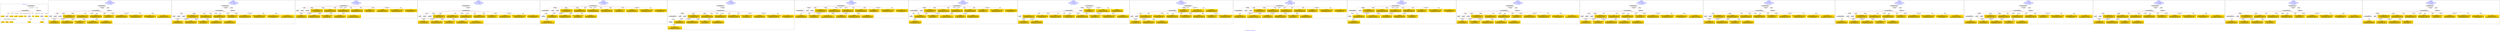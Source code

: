 digraph n0 {
fontcolor="blue"
remincross="true"
label="s25-s-oakland-museum-paintings.json"
subgraph cluster_0 {
label="1-correct model"
n2[style="filled",color="white",fillcolor="lightgray",label="CulturalHeritageObject1"];
n3[shape="plaintext",style="filled",fillcolor="gold",label="Date_made"];
n4[style="filled",color="white",fillcolor="lightgray",label="Person1"];
n5[shape="plaintext",style="filled",fillcolor="gold",label="Inscription"];
n6[shape="plaintext",style="filled",fillcolor="gold",label="Dimensions"];
n7[shape="plaintext",style="filled",fillcolor="gold",label="Subtype_of_Art"];
n8[shape="plaintext",style="filled",fillcolor="gold",label="Credit"];
n9[style="filled",color="white",fillcolor="lightgray",label="Concept1"];
n10[shape="plaintext",style="filled",fillcolor="gold",label="Title"];
n11[shape="plaintext",style="filled",fillcolor="gold",label="Accession_id"];
n12[style="filled",color="white",fillcolor="lightgray",label="Concept2"];
n13[shape="plaintext",style="filled",fillcolor="gold",label="birthDate"];
n14[shape="plaintext",style="filled",fillcolor="gold",label="deathDate"];
n15[shape="plaintext",style="filled",fillcolor="gold",label="ArtistName"];
n16[style="filled",color="white",fillcolor="lightgray",label="EuropeanaAggregation1"];
n17[style="filled",color="white",fillcolor="lightgray",label="WebResource1"];
n18[shape="plaintext",style="filled",fillcolor="gold",label="Pic_URL"];
n19[shape="plaintext",style="filled",fillcolor="gold",label="Keywords"];
n20[shape="plaintext",style="filled",fillcolor="gold",label="Type_of_Art"];
}
subgraph cluster_1 {
label="candidate 0\nlink coherence:1.0\nnode coherence:1.0\nconfidence:0.546982377590439\nmapping score:0.6182248950942489\ncost:17.99933\n-precision:1.0-recall:1.0"
n22[style="filled",color="white",fillcolor="lightgray",label="CulturalHeritageObject1"];
n23[style="filled",color="white",fillcolor="lightgray",label="Person1"];
n24[style="filled",color="white",fillcolor="lightgray",label="Concept1"];
n25[style="filled",color="white",fillcolor="lightgray",label="Concept2"];
n26[style="filled",color="white",fillcolor="lightgray",label="EuropeanaAggregation1"];
n27[style="filled",color="white",fillcolor="lightgray",label="WebResource1"];
n28[shape="plaintext",style="filled",fillcolor="gold",label="Subtype_of_Art\n[CulturalHeritageObject,medium,0.831]\n[CulturalHeritageObject,description,0.061]\n[Concept,prefLabel,0.056]\n[Person,biographicalInformation,0.052]"];
n29[shape="plaintext",style="filled",fillcolor="gold",label="Type_of_Art\n[Concept,prefLabel,0.54]\n[Person,biographicalInformation,0.236]\n[CulturalHeritageObject,description,0.134]\n[CulturalHeritageObject,title,0.09]"];
n30[shape="plaintext",style="filled",fillcolor="gold",label="birthDate\n[Person,dateOfBirth,0.406]\n[CulturalHeritageObject,created,0.29]\n[Person,dateOfDeath,0.26]\n[Person,biographicalInformation,0.044]"];
n31[shape="plaintext",style="filled",fillcolor="gold",label="ArtistName\n[Person,nameOfThePerson,0.482]\n[CulturalHeritageObject,provenance,0.188]\n[CulturalHeritageObject,description,0.166]\n[CulturalHeritageObject,title,0.165]"];
n32[shape="plaintext",style="filled",fillcolor="gold",label="Credit\n[CulturalHeritageObject,provenance,0.679]\n[CulturalHeritageObject,title,0.121]\n[CulturalHeritageObject,description,0.114]\n[Person,biographicalInformation,0.086]"];
n33[shape="plaintext",style="filled",fillcolor="gold",label="Dimensions\n[CulturalHeritageObject,extent,0.758]\n[CulturalHeritageObject,description,0.122]\n[CulturalHeritageObject,provenance,0.065]\n[CulturalHeritageObject,title,0.054]"];
n34[shape="plaintext",style="filled",fillcolor="gold",label="Date_made\n[CulturalHeritageObject,created,0.574]\n[Person,dateOfDeath,0.182]\n[Person,dateOfBirth,0.177]\n[CulturalHeritageObject,title,0.067]"];
n35[shape="plaintext",style="filled",fillcolor="gold",label="Pic_URL\n[WebResource,classLink,0.714]\n[Document,classLink,0.258]\n[CulturalHeritageObject,accessionNumber,0.015]\n[CulturalHeritageObject,description,0.013]"];
n36[shape="plaintext",style="filled",fillcolor="gold",label="Inscription\n[CulturalHeritageObject,title,0.277]\n[CulturalHeritageObject,description,0.256]\n[CulturalHeritageObject,provenance,0.252]\n[Person,biographicalInformation,0.216]"];
n37[shape="plaintext",style="filled",fillcolor="gold",label="Accession_id\n[CulturalHeritageObject,accessionNumber,0.835]\n[CulturalHeritageObject,extent,0.106]\n[CulturalHeritageObject,medium,0.035]\n[CulturalHeritageObject,title,0.025]"];
n38[shape="plaintext",style="filled",fillcolor="gold",label="Keywords\n[Concept,prefLabel,0.346]\n[Person,biographicalInformation,0.232]\n[CulturalHeritageObject,description,0.221]\n[CulturalHeritageObject,title,0.201]"];
n39[shape="plaintext",style="filled",fillcolor="gold",label="deathDate\n[CulturalHeritageObject,created,0.449]\n[Person,dateOfDeath,0.22]\n[Person,dateOfBirth,0.22]\n[CulturalHeritageObject,title,0.111]"];
n40[shape="plaintext",style="filled",fillcolor="gold",label="Title\n[CulturalHeritageObject,title,0.47]\n[CulturalHeritageObject,description,0.279]\n[Person,biographicalInformation,0.149]\n[Concept,prefLabel,0.101]"];
}
subgraph cluster_2 {
label="candidate 1\nlink coherence:1.0\nnode coherence:1.0\nconfidence:0.546982377590439\nmapping score:0.6182248950942489\ncost:17.99935\n-precision:0.89-recall:0.89"
n42[style="filled",color="white",fillcolor="lightgray",label="CulturalHeritageObject1"];
n43[style="filled",color="white",fillcolor="lightgray",label="Person1"];
n44[style="filled",color="white",fillcolor="lightgray",label="Concept1"];
n45[style="filled",color="white",fillcolor="lightgray",label="Concept2"];
n46[style="filled",color="white",fillcolor="lightgray",label="EuropeanaAggregation1"];
n47[style="filled",color="white",fillcolor="lightgray",label="WebResource1"];
n48[shape="plaintext",style="filled",fillcolor="gold",label="Subtype_of_Art\n[CulturalHeritageObject,medium,0.831]\n[CulturalHeritageObject,description,0.061]\n[Concept,prefLabel,0.056]\n[Person,biographicalInformation,0.052]"];
n49[shape="plaintext",style="filled",fillcolor="gold",label="Type_of_Art\n[Concept,prefLabel,0.54]\n[Person,biographicalInformation,0.236]\n[CulturalHeritageObject,description,0.134]\n[CulturalHeritageObject,title,0.09]"];
n50[shape="plaintext",style="filled",fillcolor="gold",label="birthDate\n[Person,dateOfBirth,0.406]\n[CulturalHeritageObject,created,0.29]\n[Person,dateOfDeath,0.26]\n[Person,biographicalInformation,0.044]"];
n51[shape="plaintext",style="filled",fillcolor="gold",label="ArtistName\n[Person,nameOfThePerson,0.482]\n[CulturalHeritageObject,provenance,0.188]\n[CulturalHeritageObject,description,0.166]\n[CulturalHeritageObject,title,0.165]"];
n52[shape="plaintext",style="filled",fillcolor="gold",label="Credit\n[CulturalHeritageObject,provenance,0.679]\n[CulturalHeritageObject,title,0.121]\n[CulturalHeritageObject,description,0.114]\n[Person,biographicalInformation,0.086]"];
n53[shape="plaintext",style="filled",fillcolor="gold",label="Dimensions\n[CulturalHeritageObject,extent,0.758]\n[CulturalHeritageObject,description,0.122]\n[CulturalHeritageObject,provenance,0.065]\n[CulturalHeritageObject,title,0.054]"];
n54[shape="plaintext",style="filled",fillcolor="gold",label="Date_made\n[CulturalHeritageObject,created,0.574]\n[Person,dateOfDeath,0.182]\n[Person,dateOfBirth,0.177]\n[CulturalHeritageObject,title,0.067]"];
n55[shape="plaintext",style="filled",fillcolor="gold",label="Pic_URL\n[WebResource,classLink,0.714]\n[Document,classLink,0.258]\n[CulturalHeritageObject,accessionNumber,0.015]\n[CulturalHeritageObject,description,0.013]"];
n56[shape="plaintext",style="filled",fillcolor="gold",label="Inscription\n[CulturalHeritageObject,title,0.277]\n[CulturalHeritageObject,description,0.256]\n[CulturalHeritageObject,provenance,0.252]\n[Person,biographicalInformation,0.216]"];
n57[shape="plaintext",style="filled",fillcolor="gold",label="Accession_id\n[CulturalHeritageObject,accessionNumber,0.835]\n[CulturalHeritageObject,extent,0.106]\n[CulturalHeritageObject,medium,0.035]\n[CulturalHeritageObject,title,0.025]"];
n58[shape="plaintext",style="filled",fillcolor="gold",label="Keywords\n[Concept,prefLabel,0.346]\n[Person,biographicalInformation,0.232]\n[CulturalHeritageObject,description,0.221]\n[CulturalHeritageObject,title,0.201]"];
n59[shape="plaintext",style="filled",fillcolor="gold",label="deathDate\n[CulturalHeritageObject,created,0.449]\n[Person,dateOfDeath,0.22]\n[Person,dateOfBirth,0.22]\n[CulturalHeritageObject,title,0.111]"];
n60[shape="plaintext",style="filled",fillcolor="gold",label="Title\n[CulturalHeritageObject,title,0.47]\n[CulturalHeritageObject,description,0.279]\n[Person,biographicalInformation,0.149]\n[Concept,prefLabel,0.101]"];
}
subgraph cluster_3 {
label="candidate 10\nlink coherence:1.0\nnode coherence:1.0\nconfidence:0.5019970905500201\nmapping score:0.6160503122346221\ncost:15.99968\n-precision:0.69-recall:0.61"
n62[style="filled",color="white",fillcolor="lightgray",label="CulturalHeritageObject1"];
n63[style="filled",color="white",fillcolor="lightgray",label="Person1"];
n64[style="filled",color="white",fillcolor="lightgray",label="Concept1"];
n65[style="filled",color="white",fillcolor="lightgray",label="Document1"];
n66[shape="plaintext",style="filled",fillcolor="gold",label="Pic_URL\n[WebResource,classLink,0.714]\n[Document,classLink,0.258]\n[CulturalHeritageObject,accessionNumber,0.015]\n[CulturalHeritageObject,description,0.013]"];
n67[shape="plaintext",style="filled",fillcolor="gold",label="Subtype_of_Art\n[CulturalHeritageObject,medium,0.831]\n[CulturalHeritageObject,description,0.061]\n[Concept,prefLabel,0.056]\n[Person,biographicalInformation,0.052]"];
n68[shape="plaintext",style="filled",fillcolor="gold",label="birthDate\n[Person,dateOfBirth,0.406]\n[CulturalHeritageObject,created,0.29]\n[Person,dateOfDeath,0.26]\n[Person,biographicalInformation,0.044]"];
n69[shape="plaintext",style="filled",fillcolor="gold",label="ArtistName\n[Person,nameOfThePerson,0.482]\n[CulturalHeritageObject,provenance,0.188]\n[CulturalHeritageObject,description,0.166]\n[CulturalHeritageObject,title,0.165]"];
n70[shape="plaintext",style="filled",fillcolor="gold",label="Inscription\n[CulturalHeritageObject,title,0.277]\n[CulturalHeritageObject,description,0.256]\n[CulturalHeritageObject,provenance,0.252]\n[Person,biographicalInformation,0.216]"];
n71[shape="plaintext",style="filled",fillcolor="gold",label="Credit\n[CulturalHeritageObject,provenance,0.679]\n[CulturalHeritageObject,title,0.121]\n[CulturalHeritageObject,description,0.114]\n[Person,biographicalInformation,0.086]"];
n72[shape="plaintext",style="filled",fillcolor="gold",label="Dimensions\n[CulturalHeritageObject,extent,0.758]\n[CulturalHeritageObject,description,0.122]\n[CulturalHeritageObject,provenance,0.065]\n[CulturalHeritageObject,title,0.054]"];
n73[shape="plaintext",style="filled",fillcolor="gold",label="Date_made\n[CulturalHeritageObject,created,0.574]\n[Person,dateOfDeath,0.182]\n[Person,dateOfBirth,0.177]\n[CulturalHeritageObject,title,0.067]"];
n74[shape="plaintext",style="filled",fillcolor="gold",label="Keywords\n[Concept,prefLabel,0.346]\n[Person,biographicalInformation,0.232]\n[CulturalHeritageObject,description,0.221]\n[CulturalHeritageObject,title,0.201]"];
n75[shape="plaintext",style="filled",fillcolor="gold",label="Accession_id\n[CulturalHeritageObject,accessionNumber,0.835]\n[CulturalHeritageObject,extent,0.106]\n[CulturalHeritageObject,medium,0.035]\n[CulturalHeritageObject,title,0.025]"];
n76[shape="plaintext",style="filled",fillcolor="gold",label="Type_of_Art\n[Concept,prefLabel,0.54]\n[Person,biographicalInformation,0.236]\n[CulturalHeritageObject,description,0.134]\n[CulturalHeritageObject,title,0.09]"];
n77[shape="plaintext",style="filled",fillcolor="gold",label="deathDate\n[CulturalHeritageObject,created,0.449]\n[Person,dateOfDeath,0.22]\n[Person,dateOfBirth,0.22]\n[CulturalHeritageObject,title,0.111]"];
n78[shape="plaintext",style="filled",fillcolor="gold",label="Title\n[CulturalHeritageObject,title,0.47]\n[CulturalHeritageObject,description,0.279]\n[Person,biographicalInformation,0.149]\n[Concept,prefLabel,0.101]"];
}
subgraph cluster_4 {
label="candidate 11\nlink coherence:1.0\nnode coherence:1.0\nconfidence:0.5019970905500201\nmapping score:0.6160503122346221\ncost:16.9995\n-precision:0.71-recall:0.67"
n80[style="filled",color="white",fillcolor="lightgray",label="CulturalHeritageObject1"];
n81[style="filled",color="white",fillcolor="lightgray",label="Person1"];
n82[style="filled",color="white",fillcolor="lightgray",label="Concept1"];
n83[style="filled",color="white",fillcolor="lightgray",label="Document1"];
n84[style="filled",color="white",fillcolor="lightgray",label="EuropeanaAggregation1"];
n85[shape="plaintext",style="filled",fillcolor="gold",label="Pic_URL\n[WebResource,classLink,0.714]\n[Document,classLink,0.258]\n[CulturalHeritageObject,accessionNumber,0.015]\n[CulturalHeritageObject,description,0.013]"];
n86[shape="plaintext",style="filled",fillcolor="gold",label="Subtype_of_Art\n[CulturalHeritageObject,medium,0.831]\n[CulturalHeritageObject,description,0.061]\n[Concept,prefLabel,0.056]\n[Person,biographicalInformation,0.052]"];
n87[shape="plaintext",style="filled",fillcolor="gold",label="birthDate\n[Person,dateOfBirth,0.406]\n[CulturalHeritageObject,created,0.29]\n[Person,dateOfDeath,0.26]\n[Person,biographicalInformation,0.044]"];
n88[shape="plaintext",style="filled",fillcolor="gold",label="ArtistName\n[Person,nameOfThePerson,0.482]\n[CulturalHeritageObject,provenance,0.188]\n[CulturalHeritageObject,description,0.166]\n[CulturalHeritageObject,title,0.165]"];
n89[shape="plaintext",style="filled",fillcolor="gold",label="Inscription\n[CulturalHeritageObject,title,0.277]\n[CulturalHeritageObject,description,0.256]\n[CulturalHeritageObject,provenance,0.252]\n[Person,biographicalInformation,0.216]"];
n90[shape="plaintext",style="filled",fillcolor="gold",label="Credit\n[CulturalHeritageObject,provenance,0.679]\n[CulturalHeritageObject,title,0.121]\n[CulturalHeritageObject,description,0.114]\n[Person,biographicalInformation,0.086]"];
n91[shape="plaintext",style="filled",fillcolor="gold",label="Dimensions\n[CulturalHeritageObject,extent,0.758]\n[CulturalHeritageObject,description,0.122]\n[CulturalHeritageObject,provenance,0.065]\n[CulturalHeritageObject,title,0.054]"];
n92[shape="plaintext",style="filled",fillcolor="gold",label="Date_made\n[CulturalHeritageObject,created,0.574]\n[Person,dateOfDeath,0.182]\n[Person,dateOfBirth,0.177]\n[CulturalHeritageObject,title,0.067]"];
n93[shape="plaintext",style="filled",fillcolor="gold",label="Keywords\n[Concept,prefLabel,0.346]\n[Person,biographicalInformation,0.232]\n[CulturalHeritageObject,description,0.221]\n[CulturalHeritageObject,title,0.201]"];
n94[shape="plaintext",style="filled",fillcolor="gold",label="Accession_id\n[CulturalHeritageObject,accessionNumber,0.835]\n[CulturalHeritageObject,extent,0.106]\n[CulturalHeritageObject,medium,0.035]\n[CulturalHeritageObject,title,0.025]"];
n95[shape="plaintext",style="filled",fillcolor="gold",label="Type_of_Art\n[Concept,prefLabel,0.54]\n[Person,biographicalInformation,0.236]\n[CulturalHeritageObject,description,0.134]\n[CulturalHeritageObject,title,0.09]"];
n96[shape="plaintext",style="filled",fillcolor="gold",label="deathDate\n[CulturalHeritageObject,created,0.449]\n[Person,dateOfDeath,0.22]\n[Person,dateOfBirth,0.22]\n[CulturalHeritageObject,title,0.111]"];
n97[shape="plaintext",style="filled",fillcolor="gold",label="Title\n[CulturalHeritageObject,title,0.47]\n[CulturalHeritageObject,description,0.279]\n[Person,biographicalInformation,0.149]\n[Concept,prefLabel,0.101]"];
}
subgraph cluster_5 {
label="candidate 12\nlink coherence:1.0\nnode coherence:1.0\nconfidence:0.5019970905500201\nmapping score:0.6160503122346221\ncost:16.99968\n-precision:0.65-recall:0.61"
n99[style="filled",color="white",fillcolor="lightgray",label="CulturalHeritageObject1"];
n100[style="filled",color="white",fillcolor="lightgray",label="CulturalHeritageObject2"];
n101[style="filled",color="white",fillcolor="lightgray",label="Person1"];
n102[style="filled",color="white",fillcolor="lightgray",label="Concept1"];
n103[style="filled",color="white",fillcolor="lightgray",label="Document2"];
n104[shape="plaintext",style="filled",fillcolor="gold",label="Subtype_of_Art\n[CulturalHeritageObject,medium,0.831]\n[CulturalHeritageObject,description,0.061]\n[Concept,prefLabel,0.056]\n[Person,biographicalInformation,0.052]"];
n105[shape="plaintext",style="filled",fillcolor="gold",label="birthDate\n[Person,dateOfBirth,0.406]\n[CulturalHeritageObject,created,0.29]\n[Person,dateOfDeath,0.26]\n[Person,biographicalInformation,0.044]"];
n106[shape="plaintext",style="filled",fillcolor="gold",label="Pic_URL\n[WebResource,classLink,0.714]\n[Document,classLink,0.258]\n[CulturalHeritageObject,accessionNumber,0.015]\n[CulturalHeritageObject,description,0.013]"];
n107[shape="plaintext",style="filled",fillcolor="gold",label="ArtistName\n[Person,nameOfThePerson,0.482]\n[CulturalHeritageObject,provenance,0.188]\n[CulturalHeritageObject,description,0.166]\n[CulturalHeritageObject,title,0.165]"];
n108[shape="plaintext",style="filled",fillcolor="gold",label="Inscription\n[CulturalHeritageObject,title,0.277]\n[CulturalHeritageObject,description,0.256]\n[CulturalHeritageObject,provenance,0.252]\n[Person,biographicalInformation,0.216]"];
n109[shape="plaintext",style="filled",fillcolor="gold",label="Credit\n[CulturalHeritageObject,provenance,0.679]\n[CulturalHeritageObject,title,0.121]\n[CulturalHeritageObject,description,0.114]\n[Person,biographicalInformation,0.086]"];
n110[shape="plaintext",style="filled",fillcolor="gold",label="Dimensions\n[CulturalHeritageObject,extent,0.758]\n[CulturalHeritageObject,description,0.122]\n[CulturalHeritageObject,provenance,0.065]\n[CulturalHeritageObject,title,0.054]"];
n111[shape="plaintext",style="filled",fillcolor="gold",label="Date_made\n[CulturalHeritageObject,created,0.574]\n[Person,dateOfDeath,0.182]\n[Person,dateOfBirth,0.177]\n[CulturalHeritageObject,title,0.067]"];
n112[shape="plaintext",style="filled",fillcolor="gold",label="Keywords\n[Concept,prefLabel,0.346]\n[Person,biographicalInformation,0.232]\n[CulturalHeritageObject,description,0.221]\n[CulturalHeritageObject,title,0.201]"];
n113[shape="plaintext",style="filled",fillcolor="gold",label="Accession_id\n[CulturalHeritageObject,accessionNumber,0.835]\n[CulturalHeritageObject,extent,0.106]\n[CulturalHeritageObject,medium,0.035]\n[CulturalHeritageObject,title,0.025]"];
n114[shape="plaintext",style="filled",fillcolor="gold",label="Type_of_Art\n[Concept,prefLabel,0.54]\n[Person,biographicalInformation,0.236]\n[CulturalHeritageObject,description,0.134]\n[CulturalHeritageObject,title,0.09]"];
n115[shape="plaintext",style="filled",fillcolor="gold",label="deathDate\n[CulturalHeritageObject,created,0.449]\n[Person,dateOfDeath,0.22]\n[Person,dateOfBirth,0.22]\n[CulturalHeritageObject,title,0.111]"];
n116[shape="plaintext",style="filled",fillcolor="gold",label="Title\n[CulturalHeritageObject,title,0.47]\n[CulturalHeritageObject,description,0.279]\n[Person,biographicalInformation,0.149]\n[Concept,prefLabel,0.101]"];
}
subgraph cluster_6 {
label="candidate 13\nlink coherence:1.0\nnode coherence:1.0\nconfidence:0.5019970905500201\nmapping score:0.6160503122346221\ncost:17.9995\n-precision:0.67-recall:0.67"
n118[style="filled",color="white",fillcolor="lightgray",label="CulturalHeritageObject1"];
n119[style="filled",color="white",fillcolor="lightgray",label="CulturalHeritageObject2"];
n120[style="filled",color="white",fillcolor="lightgray",label="Person1"];
n121[style="filled",color="white",fillcolor="lightgray",label="Concept1"];
n122[style="filled",color="white",fillcolor="lightgray",label="Document2"];
n123[style="filled",color="white",fillcolor="lightgray",label="EuropeanaAggregation1"];
n124[shape="plaintext",style="filled",fillcolor="gold",label="Subtype_of_Art\n[CulturalHeritageObject,medium,0.831]\n[CulturalHeritageObject,description,0.061]\n[Concept,prefLabel,0.056]\n[Person,biographicalInformation,0.052]"];
n125[shape="plaintext",style="filled",fillcolor="gold",label="birthDate\n[Person,dateOfBirth,0.406]\n[CulturalHeritageObject,created,0.29]\n[Person,dateOfDeath,0.26]\n[Person,biographicalInformation,0.044]"];
n126[shape="plaintext",style="filled",fillcolor="gold",label="Pic_URL\n[WebResource,classLink,0.714]\n[Document,classLink,0.258]\n[CulturalHeritageObject,accessionNumber,0.015]\n[CulturalHeritageObject,description,0.013]"];
n127[shape="plaintext",style="filled",fillcolor="gold",label="ArtistName\n[Person,nameOfThePerson,0.482]\n[CulturalHeritageObject,provenance,0.188]\n[CulturalHeritageObject,description,0.166]\n[CulturalHeritageObject,title,0.165]"];
n128[shape="plaintext",style="filled",fillcolor="gold",label="Inscription\n[CulturalHeritageObject,title,0.277]\n[CulturalHeritageObject,description,0.256]\n[CulturalHeritageObject,provenance,0.252]\n[Person,biographicalInformation,0.216]"];
n129[shape="plaintext",style="filled",fillcolor="gold",label="Credit\n[CulturalHeritageObject,provenance,0.679]\n[CulturalHeritageObject,title,0.121]\n[CulturalHeritageObject,description,0.114]\n[Person,biographicalInformation,0.086]"];
n130[shape="plaintext",style="filled",fillcolor="gold",label="Dimensions\n[CulturalHeritageObject,extent,0.758]\n[CulturalHeritageObject,description,0.122]\n[CulturalHeritageObject,provenance,0.065]\n[CulturalHeritageObject,title,0.054]"];
n131[shape="plaintext",style="filled",fillcolor="gold",label="Date_made\n[CulturalHeritageObject,created,0.574]\n[Person,dateOfDeath,0.182]\n[Person,dateOfBirth,0.177]\n[CulturalHeritageObject,title,0.067]"];
n132[shape="plaintext",style="filled",fillcolor="gold",label="Keywords\n[Concept,prefLabel,0.346]\n[Person,biographicalInformation,0.232]\n[CulturalHeritageObject,description,0.221]\n[CulturalHeritageObject,title,0.201]"];
n133[shape="plaintext",style="filled",fillcolor="gold",label="Accession_id\n[CulturalHeritageObject,accessionNumber,0.835]\n[CulturalHeritageObject,extent,0.106]\n[CulturalHeritageObject,medium,0.035]\n[CulturalHeritageObject,title,0.025]"];
n134[shape="plaintext",style="filled",fillcolor="gold",label="Type_of_Art\n[Concept,prefLabel,0.54]\n[Person,biographicalInformation,0.236]\n[CulturalHeritageObject,description,0.134]\n[CulturalHeritageObject,title,0.09]"];
n135[shape="plaintext",style="filled",fillcolor="gold",label="deathDate\n[CulturalHeritageObject,created,0.449]\n[Person,dateOfDeath,0.22]\n[Person,dateOfBirth,0.22]\n[CulturalHeritageObject,title,0.111]"];
n136[shape="plaintext",style="filled",fillcolor="gold",label="Title\n[CulturalHeritageObject,title,0.47]\n[CulturalHeritageObject,description,0.279]\n[Person,biographicalInformation,0.149]\n[Concept,prefLabel,0.101]"];
}
subgraph cluster_7 {
label="candidate 14\nlink coherence:1.0\nnode coherence:1.0\nconfidence:0.49930974965234715\nmapping score:0.6151545319353978\ncost:15.99968\n-precision:0.56-recall:0.5"
n138[style="filled",color="white",fillcolor="lightgray",label="CulturalHeritageObject1"];
n139[style="filled",color="white",fillcolor="lightgray",label="CulturalHeritageObject2"];
n140[style="filled",color="white",fillcolor="lightgray",label="Person1"];
n141[style="filled",color="white",fillcolor="lightgray",label="Concept1"];
n142[shape="plaintext",style="filled",fillcolor="gold",label="Subtype_of_Art\n[CulturalHeritageObject,medium,0.831]\n[CulturalHeritageObject,description,0.061]\n[Concept,prefLabel,0.056]\n[Person,biographicalInformation,0.052]"];
n143[shape="plaintext",style="filled",fillcolor="gold",label="Keywords\n[Concept,prefLabel,0.346]\n[Person,biographicalInformation,0.232]\n[CulturalHeritageObject,description,0.221]\n[CulturalHeritageObject,title,0.201]"];
n144[shape="plaintext",style="filled",fillcolor="gold",label="birthDate\n[Person,dateOfBirth,0.406]\n[CulturalHeritageObject,created,0.29]\n[Person,dateOfDeath,0.26]\n[Person,biographicalInformation,0.044]"];
n145[shape="plaintext",style="filled",fillcolor="gold",label="ArtistName\n[Person,nameOfThePerson,0.482]\n[CulturalHeritageObject,provenance,0.188]\n[CulturalHeritageObject,description,0.166]\n[CulturalHeritageObject,title,0.165]"];
n146[shape="plaintext",style="filled",fillcolor="gold",label="Inscription\n[CulturalHeritageObject,title,0.277]\n[CulturalHeritageObject,description,0.256]\n[CulturalHeritageObject,provenance,0.252]\n[Person,biographicalInformation,0.216]"];
n147[shape="plaintext",style="filled",fillcolor="gold",label="Credit\n[CulturalHeritageObject,provenance,0.679]\n[CulturalHeritageObject,title,0.121]\n[CulturalHeritageObject,description,0.114]\n[Person,biographicalInformation,0.086]"];
n148[shape="plaintext",style="filled",fillcolor="gold",label="Dimensions\n[CulturalHeritageObject,extent,0.758]\n[CulturalHeritageObject,description,0.122]\n[CulturalHeritageObject,provenance,0.065]\n[CulturalHeritageObject,title,0.054]"];
n149[shape="plaintext",style="filled",fillcolor="gold",label="Date_made\n[CulturalHeritageObject,created,0.574]\n[Person,dateOfDeath,0.182]\n[Person,dateOfBirth,0.177]\n[CulturalHeritageObject,title,0.067]"];
n150[shape="plaintext",style="filled",fillcolor="gold",label="Accession_id\n[CulturalHeritageObject,accessionNumber,0.835]\n[CulturalHeritageObject,extent,0.106]\n[CulturalHeritageObject,medium,0.035]\n[CulturalHeritageObject,title,0.025]"];
n151[shape="plaintext",style="filled",fillcolor="gold",label="Type_of_Art\n[Concept,prefLabel,0.54]\n[Person,biographicalInformation,0.236]\n[CulturalHeritageObject,description,0.134]\n[CulturalHeritageObject,title,0.09]"];
n152[shape="plaintext",style="filled",fillcolor="gold",label="deathDate\n[CulturalHeritageObject,created,0.449]\n[Person,dateOfDeath,0.22]\n[Person,dateOfBirth,0.22]\n[CulturalHeritageObject,title,0.111]"];
n153[shape="plaintext",style="filled",fillcolor="gold",label="Pic_URL\n[WebResource,classLink,0.714]\n[Document,classLink,0.258]\n[CulturalHeritageObject,accessionNumber,0.015]\n[CulturalHeritageObject,description,0.013]"];
n154[shape="plaintext",style="filled",fillcolor="gold",label="Title\n[CulturalHeritageObject,title,0.47]\n[CulturalHeritageObject,description,0.279]\n[Person,biographicalInformation,0.149]\n[Concept,prefLabel,0.101]"];
}
subgraph cluster_8 {
label="candidate 15\nlink coherence:1.0\nnode coherence:1.0\nconfidence:0.49930974965234715\nmapping score:0.6151545319353978\ncost:15.99974\n-precision:0.56-recall:0.5"
n156[style="filled",color="white",fillcolor="lightgray",label="CulturalHeritageObject1"];
n157[style="filled",color="white",fillcolor="lightgray",label="CulturalHeritageObject2"];
n158[style="filled",color="white",fillcolor="lightgray",label="Person1"];
n159[style="filled",color="white",fillcolor="lightgray",label="Concept2"];
n160[shape="plaintext",style="filled",fillcolor="gold",label="Subtype_of_Art\n[CulturalHeritageObject,medium,0.831]\n[CulturalHeritageObject,description,0.061]\n[Concept,prefLabel,0.056]\n[Person,biographicalInformation,0.052]"];
n161[shape="plaintext",style="filled",fillcolor="gold",label="Type_of_Art\n[Concept,prefLabel,0.54]\n[Person,biographicalInformation,0.236]\n[CulturalHeritageObject,description,0.134]\n[CulturalHeritageObject,title,0.09]"];
n162[shape="plaintext",style="filled",fillcolor="gold",label="Keywords\n[Concept,prefLabel,0.346]\n[Person,biographicalInformation,0.232]\n[CulturalHeritageObject,description,0.221]\n[CulturalHeritageObject,title,0.201]"];
n163[shape="plaintext",style="filled",fillcolor="gold",label="birthDate\n[Person,dateOfBirth,0.406]\n[CulturalHeritageObject,created,0.29]\n[Person,dateOfDeath,0.26]\n[Person,biographicalInformation,0.044]"];
n164[shape="plaintext",style="filled",fillcolor="gold",label="ArtistName\n[Person,nameOfThePerson,0.482]\n[CulturalHeritageObject,provenance,0.188]\n[CulturalHeritageObject,description,0.166]\n[CulturalHeritageObject,title,0.165]"];
n165[shape="plaintext",style="filled",fillcolor="gold",label="Inscription\n[CulturalHeritageObject,title,0.277]\n[CulturalHeritageObject,description,0.256]\n[CulturalHeritageObject,provenance,0.252]\n[Person,biographicalInformation,0.216]"];
n166[shape="plaintext",style="filled",fillcolor="gold",label="Credit\n[CulturalHeritageObject,provenance,0.679]\n[CulturalHeritageObject,title,0.121]\n[CulturalHeritageObject,description,0.114]\n[Person,biographicalInformation,0.086]"];
n167[shape="plaintext",style="filled",fillcolor="gold",label="Dimensions\n[CulturalHeritageObject,extent,0.758]\n[CulturalHeritageObject,description,0.122]\n[CulturalHeritageObject,provenance,0.065]\n[CulturalHeritageObject,title,0.054]"];
n168[shape="plaintext",style="filled",fillcolor="gold",label="Date_made\n[CulturalHeritageObject,created,0.574]\n[Person,dateOfDeath,0.182]\n[Person,dateOfBirth,0.177]\n[CulturalHeritageObject,title,0.067]"];
n169[shape="plaintext",style="filled",fillcolor="gold",label="Accession_id\n[CulturalHeritageObject,accessionNumber,0.835]\n[CulturalHeritageObject,extent,0.106]\n[CulturalHeritageObject,medium,0.035]\n[CulturalHeritageObject,title,0.025]"];
n170[shape="plaintext",style="filled",fillcolor="gold",label="deathDate\n[CulturalHeritageObject,created,0.449]\n[Person,dateOfDeath,0.22]\n[Person,dateOfBirth,0.22]\n[CulturalHeritageObject,title,0.111]"];
n171[shape="plaintext",style="filled",fillcolor="gold",label="Pic_URL\n[WebResource,classLink,0.714]\n[Document,classLink,0.258]\n[CulturalHeritageObject,accessionNumber,0.015]\n[CulturalHeritageObject,description,0.013]"];
n172[shape="plaintext",style="filled",fillcolor="gold",label="Title\n[CulturalHeritageObject,title,0.47]\n[CulturalHeritageObject,description,0.279]\n[Person,biographicalInformation,0.149]\n[Concept,prefLabel,0.101]"];
}
subgraph cluster_9 {
label="candidate 16\nlink coherence:1.0\nnode coherence:1.0\nconfidence:0.49930974965234715\nmapping score:0.6151545319353978\ncost:15.99991\n-precision:0.56-recall:0.5"
n174[style="filled",color="white",fillcolor="lightgray",label="CulturalHeritageObject1"];
n175[style="filled",color="white",fillcolor="lightgray",label="CulturalHeritageObject2"];
n176[style="filled",color="white",fillcolor="lightgray",label="Concept1"];
n177[style="filled",color="white",fillcolor="lightgray",label="Person2"];
n178[shape="plaintext",style="filled",fillcolor="gold",label="Credit\n[CulturalHeritageObject,provenance,0.679]\n[CulturalHeritageObject,title,0.121]\n[CulturalHeritageObject,description,0.114]\n[Person,biographicalInformation,0.086]"];
n179[shape="plaintext",style="filled",fillcolor="gold",label="birthDate\n[Person,dateOfBirth,0.406]\n[CulturalHeritageObject,created,0.29]\n[Person,dateOfDeath,0.26]\n[Person,biographicalInformation,0.044]"];
n180[shape="plaintext",style="filled",fillcolor="gold",label="Title\n[CulturalHeritageObject,title,0.47]\n[CulturalHeritageObject,description,0.279]\n[Person,biographicalInformation,0.149]\n[Concept,prefLabel,0.101]"];
n181[shape="plaintext",style="filled",fillcolor="gold",label="Dimensions\n[CulturalHeritageObject,extent,0.758]\n[CulturalHeritageObject,description,0.122]\n[CulturalHeritageObject,provenance,0.065]\n[CulturalHeritageObject,title,0.054]"];
n182[shape="plaintext",style="filled",fillcolor="gold",label="Subtype_of_Art\n[CulturalHeritageObject,medium,0.831]\n[CulturalHeritageObject,description,0.061]\n[Concept,prefLabel,0.056]\n[Person,biographicalInformation,0.052]"];
n183[shape="plaintext",style="filled",fillcolor="gold",label="deathDate\n[CulturalHeritageObject,created,0.449]\n[Person,dateOfDeath,0.22]\n[Person,dateOfBirth,0.22]\n[CulturalHeritageObject,title,0.111]"];
n184[shape="plaintext",style="filled",fillcolor="gold",label="Pic_URL\n[WebResource,classLink,0.714]\n[Document,classLink,0.258]\n[CulturalHeritageObject,accessionNumber,0.015]\n[CulturalHeritageObject,description,0.013]"];
n185[shape="plaintext",style="filled",fillcolor="gold",label="Inscription\n[CulturalHeritageObject,title,0.277]\n[CulturalHeritageObject,description,0.256]\n[CulturalHeritageObject,provenance,0.252]\n[Person,biographicalInformation,0.216]"];
n186[shape="plaintext",style="filled",fillcolor="gold",label="Type_of_Art\n[Concept,prefLabel,0.54]\n[Person,biographicalInformation,0.236]\n[CulturalHeritageObject,description,0.134]\n[CulturalHeritageObject,title,0.09]"];
n187[shape="plaintext",style="filled",fillcolor="gold",label="Date_made\n[CulturalHeritageObject,created,0.574]\n[Person,dateOfDeath,0.182]\n[Person,dateOfBirth,0.177]\n[CulturalHeritageObject,title,0.067]"];
n188[shape="plaintext",style="filled",fillcolor="gold",label="ArtistName\n[Person,nameOfThePerson,0.482]\n[CulturalHeritageObject,provenance,0.188]\n[CulturalHeritageObject,description,0.166]\n[CulturalHeritageObject,title,0.165]"];
n189[shape="plaintext",style="filled",fillcolor="gold",label="Accession_id\n[CulturalHeritageObject,accessionNumber,0.835]\n[CulturalHeritageObject,extent,0.106]\n[CulturalHeritageObject,medium,0.035]\n[CulturalHeritageObject,title,0.025]"];
n190[shape="plaintext",style="filled",fillcolor="gold",label="Keywords\n[Concept,prefLabel,0.346]\n[Person,biographicalInformation,0.232]\n[CulturalHeritageObject,description,0.221]\n[CulturalHeritageObject,title,0.201]"];
}
subgraph cluster_10 {
label="candidate 17\nlink coherence:1.0\nnode coherence:1.0\nconfidence:0.49930974965234715\nmapping score:0.6151545319353978\ncost:15.99997\n-precision:0.56-recall:0.5"
n192[style="filled",color="white",fillcolor="lightgray",label="CulturalHeritageObject1"];
n193[style="filled",color="white",fillcolor="lightgray",label="CulturalHeritageObject2"];
n194[style="filled",color="white",fillcolor="lightgray",label="Person2"];
n195[style="filled",color="white",fillcolor="lightgray",label="Concept2"];
n196[shape="plaintext",style="filled",fillcolor="gold",label="Credit\n[CulturalHeritageObject,provenance,0.679]\n[CulturalHeritageObject,title,0.121]\n[CulturalHeritageObject,description,0.114]\n[Person,biographicalInformation,0.086]"];
n197[shape="plaintext",style="filled",fillcolor="gold",label="Type_of_Art\n[Concept,prefLabel,0.54]\n[Person,biographicalInformation,0.236]\n[CulturalHeritageObject,description,0.134]\n[CulturalHeritageObject,title,0.09]"];
n198[shape="plaintext",style="filled",fillcolor="gold",label="birthDate\n[Person,dateOfBirth,0.406]\n[CulturalHeritageObject,created,0.29]\n[Person,dateOfDeath,0.26]\n[Person,biographicalInformation,0.044]"];
n199[shape="plaintext",style="filled",fillcolor="gold",label="Title\n[CulturalHeritageObject,title,0.47]\n[CulturalHeritageObject,description,0.279]\n[Person,biographicalInformation,0.149]\n[Concept,prefLabel,0.101]"];
n200[shape="plaintext",style="filled",fillcolor="gold",label="Dimensions\n[CulturalHeritageObject,extent,0.758]\n[CulturalHeritageObject,description,0.122]\n[CulturalHeritageObject,provenance,0.065]\n[CulturalHeritageObject,title,0.054]"];
n201[shape="plaintext",style="filled",fillcolor="gold",label="Subtype_of_Art\n[CulturalHeritageObject,medium,0.831]\n[CulturalHeritageObject,description,0.061]\n[Concept,prefLabel,0.056]\n[Person,biographicalInformation,0.052]"];
n202[shape="plaintext",style="filled",fillcolor="gold",label="deathDate\n[CulturalHeritageObject,created,0.449]\n[Person,dateOfDeath,0.22]\n[Person,dateOfBirth,0.22]\n[CulturalHeritageObject,title,0.111]"];
n203[shape="plaintext",style="filled",fillcolor="gold",label="Pic_URL\n[WebResource,classLink,0.714]\n[Document,classLink,0.258]\n[CulturalHeritageObject,accessionNumber,0.015]\n[CulturalHeritageObject,description,0.013]"];
n204[shape="plaintext",style="filled",fillcolor="gold",label="Inscription\n[CulturalHeritageObject,title,0.277]\n[CulturalHeritageObject,description,0.256]\n[CulturalHeritageObject,provenance,0.252]\n[Person,biographicalInformation,0.216]"];
n205[shape="plaintext",style="filled",fillcolor="gold",label="Date_made\n[CulturalHeritageObject,created,0.574]\n[Person,dateOfDeath,0.182]\n[Person,dateOfBirth,0.177]\n[CulturalHeritageObject,title,0.067]"];
n206[shape="plaintext",style="filled",fillcolor="gold",label="ArtistName\n[Person,nameOfThePerson,0.482]\n[CulturalHeritageObject,provenance,0.188]\n[CulturalHeritageObject,description,0.166]\n[CulturalHeritageObject,title,0.165]"];
n207[shape="plaintext",style="filled",fillcolor="gold",label="Accession_id\n[CulturalHeritageObject,accessionNumber,0.835]\n[CulturalHeritageObject,extent,0.106]\n[CulturalHeritageObject,medium,0.035]\n[CulturalHeritageObject,title,0.025]"];
n208[shape="plaintext",style="filled",fillcolor="gold",label="Keywords\n[Concept,prefLabel,0.346]\n[Person,biographicalInformation,0.232]\n[CulturalHeritageObject,description,0.221]\n[CulturalHeritageObject,title,0.201]"];
}
subgraph cluster_11 {
label="candidate 18\nlink coherence:1.0\nnode coherence:1.0\nconfidence:0.48174716175105536\nmapping score:0.6093003359683005\ncost:15.99968\n-precision:0.62-recall:0.56"
n210[style="filled",color="white",fillcolor="lightgray",label="CulturalHeritageObject1"];
n211[style="filled",color="white",fillcolor="lightgray",label="CulturalHeritageObject2"];
n212[style="filled",color="white",fillcolor="lightgray",label="Person1"];
n213[style="filled",color="white",fillcolor="lightgray",label="Concept1"];
n214[shape="plaintext",style="filled",fillcolor="gold",label="Subtype_of_Art\n[CulturalHeritageObject,medium,0.831]\n[CulturalHeritageObject,description,0.061]\n[Concept,prefLabel,0.056]\n[Person,biographicalInformation,0.052]"];
n215[shape="plaintext",style="filled",fillcolor="gold",label="Keywords\n[Concept,prefLabel,0.346]\n[Person,biographicalInformation,0.232]\n[CulturalHeritageObject,description,0.221]\n[CulturalHeritageObject,title,0.201]"];
n216[shape="plaintext",style="filled",fillcolor="gold",label="birthDate\n[Person,dateOfBirth,0.406]\n[CulturalHeritageObject,created,0.29]\n[Person,dateOfDeath,0.26]\n[Person,biographicalInformation,0.044]"];
n217[shape="plaintext",style="filled",fillcolor="gold",label="ArtistName\n[Person,nameOfThePerson,0.482]\n[CulturalHeritageObject,provenance,0.188]\n[CulturalHeritageObject,description,0.166]\n[CulturalHeritageObject,title,0.165]"];
n218[shape="plaintext",style="filled",fillcolor="gold",label="Inscription\n[CulturalHeritageObject,title,0.277]\n[CulturalHeritageObject,description,0.256]\n[CulturalHeritageObject,provenance,0.252]\n[Person,biographicalInformation,0.216]"];
n219[shape="plaintext",style="filled",fillcolor="gold",label="Credit\n[CulturalHeritageObject,provenance,0.679]\n[CulturalHeritageObject,title,0.121]\n[CulturalHeritageObject,description,0.114]\n[Person,biographicalInformation,0.086]"];
n220[shape="plaintext",style="filled",fillcolor="gold",label="Dimensions\n[CulturalHeritageObject,extent,0.758]\n[CulturalHeritageObject,description,0.122]\n[CulturalHeritageObject,provenance,0.065]\n[CulturalHeritageObject,title,0.054]"];
n221[shape="plaintext",style="filled",fillcolor="gold",label="Date_made\n[CulturalHeritageObject,created,0.574]\n[Person,dateOfDeath,0.182]\n[Person,dateOfBirth,0.177]\n[CulturalHeritageObject,title,0.067]"];
n222[shape="plaintext",style="filled",fillcolor="gold",label="Accession_id\n[CulturalHeritageObject,accessionNumber,0.835]\n[CulturalHeritageObject,extent,0.106]\n[CulturalHeritageObject,medium,0.035]\n[CulturalHeritageObject,title,0.025]"];
n223[shape="plaintext",style="filled",fillcolor="gold",label="Type_of_Art\n[Concept,prefLabel,0.54]\n[Person,biographicalInformation,0.236]\n[CulturalHeritageObject,description,0.134]\n[CulturalHeritageObject,title,0.09]"];
n224[shape="plaintext",style="filled",fillcolor="gold",label="Pic_URL\n[WebResource,classLink,0.714]\n[Document,classLink,0.258]\n[CulturalHeritageObject,accessionNumber,0.015]\n[CulturalHeritageObject,description,0.013]"];
n225[shape="plaintext",style="filled",fillcolor="gold",label="deathDate\n[CulturalHeritageObject,created,0.449]\n[Person,dateOfDeath,0.22]\n[Person,dateOfBirth,0.22]\n[CulturalHeritageObject,title,0.111]"];
n226[shape="plaintext",style="filled",fillcolor="gold",label="Title\n[CulturalHeritageObject,title,0.47]\n[CulturalHeritageObject,description,0.279]\n[Person,biographicalInformation,0.149]\n[Concept,prefLabel,0.101]"];
}
subgraph cluster_12 {
label="candidate 19\nlink coherence:1.0\nnode coherence:1.0\nconfidence:0.48174716175105536\nmapping score:0.6093003359683005\ncost:15.99974\n-precision:0.62-recall:0.56"
n228[style="filled",color="white",fillcolor="lightgray",label="CulturalHeritageObject1"];
n229[style="filled",color="white",fillcolor="lightgray",label="CulturalHeritageObject2"];
n230[style="filled",color="white",fillcolor="lightgray",label="Person1"];
n231[style="filled",color="white",fillcolor="lightgray",label="Concept2"];
n232[shape="plaintext",style="filled",fillcolor="gold",label="Subtype_of_Art\n[CulturalHeritageObject,medium,0.831]\n[CulturalHeritageObject,description,0.061]\n[Concept,prefLabel,0.056]\n[Person,biographicalInformation,0.052]"];
n233[shape="plaintext",style="filled",fillcolor="gold",label="Type_of_Art\n[Concept,prefLabel,0.54]\n[Person,biographicalInformation,0.236]\n[CulturalHeritageObject,description,0.134]\n[CulturalHeritageObject,title,0.09]"];
n234[shape="plaintext",style="filled",fillcolor="gold",label="Keywords\n[Concept,prefLabel,0.346]\n[Person,biographicalInformation,0.232]\n[CulturalHeritageObject,description,0.221]\n[CulturalHeritageObject,title,0.201]"];
n235[shape="plaintext",style="filled",fillcolor="gold",label="birthDate\n[Person,dateOfBirth,0.406]\n[CulturalHeritageObject,created,0.29]\n[Person,dateOfDeath,0.26]\n[Person,biographicalInformation,0.044]"];
n236[shape="plaintext",style="filled",fillcolor="gold",label="ArtistName\n[Person,nameOfThePerson,0.482]\n[CulturalHeritageObject,provenance,0.188]\n[CulturalHeritageObject,description,0.166]\n[CulturalHeritageObject,title,0.165]"];
n237[shape="plaintext",style="filled",fillcolor="gold",label="Inscription\n[CulturalHeritageObject,title,0.277]\n[CulturalHeritageObject,description,0.256]\n[CulturalHeritageObject,provenance,0.252]\n[Person,biographicalInformation,0.216]"];
n238[shape="plaintext",style="filled",fillcolor="gold",label="Credit\n[CulturalHeritageObject,provenance,0.679]\n[CulturalHeritageObject,title,0.121]\n[CulturalHeritageObject,description,0.114]\n[Person,biographicalInformation,0.086]"];
n239[shape="plaintext",style="filled",fillcolor="gold",label="Dimensions\n[CulturalHeritageObject,extent,0.758]\n[CulturalHeritageObject,description,0.122]\n[CulturalHeritageObject,provenance,0.065]\n[CulturalHeritageObject,title,0.054]"];
n240[shape="plaintext",style="filled",fillcolor="gold",label="Date_made\n[CulturalHeritageObject,created,0.574]\n[Person,dateOfDeath,0.182]\n[Person,dateOfBirth,0.177]\n[CulturalHeritageObject,title,0.067]"];
n241[shape="plaintext",style="filled",fillcolor="gold",label="Accession_id\n[CulturalHeritageObject,accessionNumber,0.835]\n[CulturalHeritageObject,extent,0.106]\n[CulturalHeritageObject,medium,0.035]\n[CulturalHeritageObject,title,0.025]"];
n242[shape="plaintext",style="filled",fillcolor="gold",label="Pic_URL\n[WebResource,classLink,0.714]\n[Document,classLink,0.258]\n[CulturalHeritageObject,accessionNumber,0.015]\n[CulturalHeritageObject,description,0.013]"];
n243[shape="plaintext",style="filled",fillcolor="gold",label="deathDate\n[CulturalHeritageObject,created,0.449]\n[Person,dateOfDeath,0.22]\n[Person,dateOfBirth,0.22]\n[CulturalHeritageObject,title,0.111]"];
n244[shape="plaintext",style="filled",fillcolor="gold",label="Title\n[CulturalHeritageObject,title,0.47]\n[CulturalHeritageObject,description,0.279]\n[Person,biographicalInformation,0.149]\n[Concept,prefLabel,0.101]"];
}
subgraph cluster_13 {
label="candidate 2\nlink coherence:1.0\nnode coherence:1.0\nconfidence:0.546982377590439\nmapping score:0.6182248950942489\ncost:17.99955\n-precision:0.94-recall:0.94"
n246[style="filled",color="white",fillcolor="lightgray",label="CulturalHeritageObject1"];
n247[style="filled",color="white",fillcolor="lightgray",label="Person2"];
n248[style="filled",color="white",fillcolor="lightgray",label="Concept1"];
n249[style="filled",color="white",fillcolor="lightgray",label="Concept2"];
n250[style="filled",color="white",fillcolor="lightgray",label="EuropeanaAggregation1"];
n251[style="filled",color="white",fillcolor="lightgray",label="WebResource1"];
n252[shape="plaintext",style="filled",fillcolor="gold",label="Subtype_of_Art\n[CulturalHeritageObject,medium,0.831]\n[CulturalHeritageObject,description,0.061]\n[Concept,prefLabel,0.056]\n[Person,biographicalInformation,0.052]"];
n253[shape="plaintext",style="filled",fillcolor="gold",label="Type_of_Art\n[Concept,prefLabel,0.54]\n[Person,biographicalInformation,0.236]\n[CulturalHeritageObject,description,0.134]\n[CulturalHeritageObject,title,0.09]"];
n254[shape="plaintext",style="filled",fillcolor="gold",label="birthDate\n[Person,dateOfBirth,0.406]\n[CulturalHeritageObject,created,0.29]\n[Person,dateOfDeath,0.26]\n[Person,biographicalInformation,0.044]"];
n255[shape="plaintext",style="filled",fillcolor="gold",label="deathDate\n[CulturalHeritageObject,created,0.449]\n[Person,dateOfDeath,0.22]\n[Person,dateOfBirth,0.22]\n[CulturalHeritageObject,title,0.111]"];
n256[shape="plaintext",style="filled",fillcolor="gold",label="Credit\n[CulturalHeritageObject,provenance,0.679]\n[CulturalHeritageObject,title,0.121]\n[CulturalHeritageObject,description,0.114]\n[Person,biographicalInformation,0.086]"];
n257[shape="plaintext",style="filled",fillcolor="gold",label="Dimensions\n[CulturalHeritageObject,extent,0.758]\n[CulturalHeritageObject,description,0.122]\n[CulturalHeritageObject,provenance,0.065]\n[CulturalHeritageObject,title,0.054]"];
n258[shape="plaintext",style="filled",fillcolor="gold",label="Date_made\n[CulturalHeritageObject,created,0.574]\n[Person,dateOfDeath,0.182]\n[Person,dateOfBirth,0.177]\n[CulturalHeritageObject,title,0.067]"];
n259[shape="plaintext",style="filled",fillcolor="gold",label="Pic_URL\n[WebResource,classLink,0.714]\n[Document,classLink,0.258]\n[CulturalHeritageObject,accessionNumber,0.015]\n[CulturalHeritageObject,description,0.013]"];
n260[shape="plaintext",style="filled",fillcolor="gold",label="Inscription\n[CulturalHeritageObject,title,0.277]\n[CulturalHeritageObject,description,0.256]\n[CulturalHeritageObject,provenance,0.252]\n[Person,biographicalInformation,0.216]"];
n261[shape="plaintext",style="filled",fillcolor="gold",label="Accession_id\n[CulturalHeritageObject,accessionNumber,0.835]\n[CulturalHeritageObject,extent,0.106]\n[CulturalHeritageObject,medium,0.035]\n[CulturalHeritageObject,title,0.025]"];
n262[shape="plaintext",style="filled",fillcolor="gold",label="Keywords\n[Concept,prefLabel,0.346]\n[Person,biographicalInformation,0.232]\n[CulturalHeritageObject,description,0.221]\n[CulturalHeritageObject,title,0.201]"];
n263[shape="plaintext",style="filled",fillcolor="gold",label="ArtistName\n[Person,nameOfThePerson,0.482]\n[CulturalHeritageObject,provenance,0.188]\n[CulturalHeritageObject,description,0.166]\n[CulturalHeritageObject,title,0.165]"];
n264[shape="plaintext",style="filled",fillcolor="gold",label="Title\n[CulturalHeritageObject,title,0.47]\n[CulturalHeritageObject,description,0.279]\n[Person,biographicalInformation,0.149]\n[Concept,prefLabel,0.101]"];
}
subgraph cluster_14 {
label="candidate 3\nlink coherence:1.0\nnode coherence:1.0\nconfidence:0.546982377590439\nmapping score:0.6182248950942489\ncost:17.99957\n-precision:0.83-recall:0.83"
n266[style="filled",color="white",fillcolor="lightgray",label="CulturalHeritageObject1"];
n267[style="filled",color="white",fillcolor="lightgray",label="Person2"];
n268[style="filled",color="white",fillcolor="lightgray",label="Concept1"];
n269[style="filled",color="white",fillcolor="lightgray",label="Concept2"];
n270[style="filled",color="white",fillcolor="lightgray",label="EuropeanaAggregation1"];
n271[style="filled",color="white",fillcolor="lightgray",label="WebResource1"];
n272[shape="plaintext",style="filled",fillcolor="gold",label="Subtype_of_Art\n[CulturalHeritageObject,medium,0.831]\n[CulturalHeritageObject,description,0.061]\n[Concept,prefLabel,0.056]\n[Person,biographicalInformation,0.052]"];
n273[shape="plaintext",style="filled",fillcolor="gold",label="Type_of_Art\n[Concept,prefLabel,0.54]\n[Person,biographicalInformation,0.236]\n[CulturalHeritageObject,description,0.134]\n[CulturalHeritageObject,title,0.09]"];
n274[shape="plaintext",style="filled",fillcolor="gold",label="birthDate\n[Person,dateOfBirth,0.406]\n[CulturalHeritageObject,created,0.29]\n[Person,dateOfDeath,0.26]\n[Person,biographicalInformation,0.044]"];
n275[shape="plaintext",style="filled",fillcolor="gold",label="deathDate\n[CulturalHeritageObject,created,0.449]\n[Person,dateOfDeath,0.22]\n[Person,dateOfBirth,0.22]\n[CulturalHeritageObject,title,0.111]"];
n276[shape="plaintext",style="filled",fillcolor="gold",label="Credit\n[CulturalHeritageObject,provenance,0.679]\n[CulturalHeritageObject,title,0.121]\n[CulturalHeritageObject,description,0.114]\n[Person,biographicalInformation,0.086]"];
n277[shape="plaintext",style="filled",fillcolor="gold",label="Dimensions\n[CulturalHeritageObject,extent,0.758]\n[CulturalHeritageObject,description,0.122]\n[CulturalHeritageObject,provenance,0.065]\n[CulturalHeritageObject,title,0.054]"];
n278[shape="plaintext",style="filled",fillcolor="gold",label="Date_made\n[CulturalHeritageObject,created,0.574]\n[Person,dateOfDeath,0.182]\n[Person,dateOfBirth,0.177]\n[CulturalHeritageObject,title,0.067]"];
n279[shape="plaintext",style="filled",fillcolor="gold",label="Pic_URL\n[WebResource,classLink,0.714]\n[Document,classLink,0.258]\n[CulturalHeritageObject,accessionNumber,0.015]\n[CulturalHeritageObject,description,0.013]"];
n280[shape="plaintext",style="filled",fillcolor="gold",label="Inscription\n[CulturalHeritageObject,title,0.277]\n[CulturalHeritageObject,description,0.256]\n[CulturalHeritageObject,provenance,0.252]\n[Person,biographicalInformation,0.216]"];
n281[shape="plaintext",style="filled",fillcolor="gold",label="Accession_id\n[CulturalHeritageObject,accessionNumber,0.835]\n[CulturalHeritageObject,extent,0.106]\n[CulturalHeritageObject,medium,0.035]\n[CulturalHeritageObject,title,0.025]"];
n282[shape="plaintext",style="filled",fillcolor="gold",label="Keywords\n[Concept,prefLabel,0.346]\n[Person,biographicalInformation,0.232]\n[CulturalHeritageObject,description,0.221]\n[CulturalHeritageObject,title,0.201]"];
n283[shape="plaintext",style="filled",fillcolor="gold",label="ArtistName\n[Person,nameOfThePerson,0.482]\n[CulturalHeritageObject,provenance,0.188]\n[CulturalHeritageObject,description,0.166]\n[CulturalHeritageObject,title,0.165]"];
n284[shape="plaintext",style="filled",fillcolor="gold",label="Title\n[CulturalHeritageObject,title,0.47]\n[CulturalHeritageObject,description,0.279]\n[Person,biographicalInformation,0.149]\n[Concept,prefLabel,0.101]"];
}
subgraph cluster_15 {
label="candidate 4\nlink coherence:1.0\nnode coherence:1.0\nconfidence:0.5370828714741553\nmapping score:0.6277455725426672\ncost:16.99936\n-precision:0.82-recall:0.78"
n286[style="filled",color="white",fillcolor="lightgray",label="CulturalHeritageObject1"];
n287[style="filled",color="white",fillcolor="lightgray",label="Person1"];
n288[style="filled",color="white",fillcolor="lightgray",label="Concept1"];
n289[style="filled",color="white",fillcolor="lightgray",label="EuropeanaAggregation1"];
n290[style="filled",color="white",fillcolor="lightgray",label="WebResource1"];
n291[shape="plaintext",style="filled",fillcolor="gold",label="Subtype_of_Art\n[CulturalHeritageObject,medium,0.831]\n[CulturalHeritageObject,description,0.061]\n[Concept,prefLabel,0.056]\n[Person,biographicalInformation,0.052]"];
n292[shape="plaintext",style="filled",fillcolor="gold",label="birthDate\n[Person,dateOfBirth,0.406]\n[CulturalHeritageObject,created,0.29]\n[Person,dateOfDeath,0.26]\n[Person,biographicalInformation,0.044]"];
n293[shape="plaintext",style="filled",fillcolor="gold",label="ArtistName\n[Person,nameOfThePerson,0.482]\n[CulturalHeritageObject,provenance,0.188]\n[CulturalHeritageObject,description,0.166]\n[CulturalHeritageObject,title,0.165]"];
n294[shape="plaintext",style="filled",fillcolor="gold",label="Inscription\n[CulturalHeritageObject,title,0.277]\n[CulturalHeritageObject,description,0.256]\n[CulturalHeritageObject,provenance,0.252]\n[Person,biographicalInformation,0.216]"];
n295[shape="plaintext",style="filled",fillcolor="gold",label="Credit\n[CulturalHeritageObject,provenance,0.679]\n[CulturalHeritageObject,title,0.121]\n[CulturalHeritageObject,description,0.114]\n[Person,biographicalInformation,0.086]"];
n296[shape="plaintext",style="filled",fillcolor="gold",label="Dimensions\n[CulturalHeritageObject,extent,0.758]\n[CulturalHeritageObject,description,0.122]\n[CulturalHeritageObject,provenance,0.065]\n[CulturalHeritageObject,title,0.054]"];
n297[shape="plaintext",style="filled",fillcolor="gold",label="Date_made\n[CulturalHeritageObject,created,0.574]\n[Person,dateOfDeath,0.182]\n[Person,dateOfBirth,0.177]\n[CulturalHeritageObject,title,0.067]"];
n298[shape="plaintext",style="filled",fillcolor="gold",label="Pic_URL\n[WebResource,classLink,0.714]\n[Document,classLink,0.258]\n[CulturalHeritageObject,accessionNumber,0.015]\n[CulturalHeritageObject,description,0.013]"];
n299[shape="plaintext",style="filled",fillcolor="gold",label="Keywords\n[Concept,prefLabel,0.346]\n[Person,biographicalInformation,0.232]\n[CulturalHeritageObject,description,0.221]\n[CulturalHeritageObject,title,0.201]"];
n300[shape="plaintext",style="filled",fillcolor="gold",label="Accession_id\n[CulturalHeritageObject,accessionNumber,0.835]\n[CulturalHeritageObject,extent,0.106]\n[CulturalHeritageObject,medium,0.035]\n[CulturalHeritageObject,title,0.025]"];
n301[shape="plaintext",style="filled",fillcolor="gold",label="Type_of_Art\n[Concept,prefLabel,0.54]\n[Person,biographicalInformation,0.236]\n[CulturalHeritageObject,description,0.134]\n[CulturalHeritageObject,title,0.09]"];
n302[shape="plaintext",style="filled",fillcolor="gold",label="deathDate\n[CulturalHeritageObject,created,0.449]\n[Person,dateOfDeath,0.22]\n[Person,dateOfBirth,0.22]\n[CulturalHeritageObject,title,0.111]"];
n303[shape="plaintext",style="filled",fillcolor="gold",label="Title\n[CulturalHeritageObject,title,0.47]\n[CulturalHeritageObject,description,0.279]\n[Person,biographicalInformation,0.149]\n[Concept,prefLabel,0.101]"];
}
subgraph cluster_16 {
label="candidate 5\nlink coherence:1.0\nnode coherence:1.0\nconfidence:0.5358417774543167\nmapping score:0.6145113617155414\ncost:17.99933\n-precision:0.83-recall:0.83"
n305[style="filled",color="white",fillcolor="lightgray",label="CulturalHeritageObject1"];
n306[style="filled",color="white",fillcolor="lightgray",label="CulturalHeritageObject2"];
n307[style="filled",color="white",fillcolor="lightgray",label="Person1"];
n308[style="filled",color="white",fillcolor="lightgray",label="Concept1"];
n309[style="filled",color="white",fillcolor="lightgray",label="EuropeanaAggregation1"];
n310[style="filled",color="white",fillcolor="lightgray",label="WebResource1"];
n311[shape="plaintext",style="filled",fillcolor="gold",label="Subtype_of_Art\n[CulturalHeritageObject,medium,0.831]\n[CulturalHeritageObject,description,0.061]\n[Concept,prefLabel,0.056]\n[Person,biographicalInformation,0.052]"];
n312[shape="plaintext",style="filled",fillcolor="gold",label="Keywords\n[Concept,prefLabel,0.346]\n[Person,biographicalInformation,0.232]\n[CulturalHeritageObject,description,0.221]\n[CulturalHeritageObject,title,0.201]"];
n313[shape="plaintext",style="filled",fillcolor="gold",label="birthDate\n[Person,dateOfBirth,0.406]\n[CulturalHeritageObject,created,0.29]\n[Person,dateOfDeath,0.26]\n[Person,biographicalInformation,0.044]"];
n314[shape="plaintext",style="filled",fillcolor="gold",label="ArtistName\n[Person,nameOfThePerson,0.482]\n[CulturalHeritageObject,provenance,0.188]\n[CulturalHeritageObject,description,0.166]\n[CulturalHeritageObject,title,0.165]"];
n315[shape="plaintext",style="filled",fillcolor="gold",label="Credit\n[CulturalHeritageObject,provenance,0.679]\n[CulturalHeritageObject,title,0.121]\n[CulturalHeritageObject,description,0.114]\n[Person,biographicalInformation,0.086]"];
n316[shape="plaintext",style="filled",fillcolor="gold",label="Dimensions\n[CulturalHeritageObject,extent,0.758]\n[CulturalHeritageObject,description,0.122]\n[CulturalHeritageObject,provenance,0.065]\n[CulturalHeritageObject,title,0.054]"];
n317[shape="plaintext",style="filled",fillcolor="gold",label="Date_made\n[CulturalHeritageObject,created,0.574]\n[Person,dateOfDeath,0.182]\n[Person,dateOfBirth,0.177]\n[CulturalHeritageObject,title,0.067]"];
n318[shape="plaintext",style="filled",fillcolor="gold",label="Pic_URL\n[WebResource,classLink,0.714]\n[Document,classLink,0.258]\n[CulturalHeritageObject,accessionNumber,0.015]\n[CulturalHeritageObject,description,0.013]"];
n319[shape="plaintext",style="filled",fillcolor="gold",label="Inscription\n[CulturalHeritageObject,title,0.277]\n[CulturalHeritageObject,description,0.256]\n[CulturalHeritageObject,provenance,0.252]\n[Person,biographicalInformation,0.216]"];
n320[shape="plaintext",style="filled",fillcolor="gold",label="Accession_id\n[CulturalHeritageObject,accessionNumber,0.835]\n[CulturalHeritageObject,extent,0.106]\n[CulturalHeritageObject,medium,0.035]\n[CulturalHeritageObject,title,0.025]"];
n321[shape="plaintext",style="filled",fillcolor="gold",label="Type_of_Art\n[Concept,prefLabel,0.54]\n[Person,biographicalInformation,0.236]\n[CulturalHeritageObject,description,0.134]\n[CulturalHeritageObject,title,0.09]"];
n322[shape="plaintext",style="filled",fillcolor="gold",label="deathDate\n[CulturalHeritageObject,created,0.449]\n[Person,dateOfDeath,0.22]\n[Person,dateOfBirth,0.22]\n[CulturalHeritageObject,title,0.111]"];
n323[shape="plaintext",style="filled",fillcolor="gold",label="Title\n[CulturalHeritageObject,title,0.47]\n[CulturalHeritageObject,description,0.279]\n[Person,biographicalInformation,0.149]\n[Concept,prefLabel,0.101]"];
}
subgraph cluster_17 {
label="candidate 6\nlink coherence:1.0\nnode coherence:1.0\nconfidence:0.5355426565547625\nmapping score:0.6144116547490234\ncost:17.99933\n-precision:0.78-recall:0.78"
n325[style="filled",color="white",fillcolor="lightgray",label="CulturalHeritageObject1"];
n326[style="filled",color="white",fillcolor="lightgray",label="CulturalHeritageObject2"];
n327[style="filled",color="white",fillcolor="lightgray",label="Person1"];
n328[style="filled",color="white",fillcolor="lightgray",label="Concept1"];
n329[style="filled",color="white",fillcolor="lightgray",label="EuropeanaAggregation1"];
n330[style="filled",color="white",fillcolor="lightgray",label="WebResource1"];
n331[shape="plaintext",style="filled",fillcolor="gold",label="Subtype_of_Art\n[CulturalHeritageObject,medium,0.831]\n[CulturalHeritageObject,description,0.061]\n[Concept,prefLabel,0.056]\n[Person,biographicalInformation,0.052]"];
n332[shape="plaintext",style="filled",fillcolor="gold",label="Keywords\n[Concept,prefLabel,0.346]\n[Person,biographicalInformation,0.232]\n[CulturalHeritageObject,description,0.221]\n[CulturalHeritageObject,title,0.201]"];
n333[shape="plaintext",style="filled",fillcolor="gold",label="birthDate\n[Person,dateOfBirth,0.406]\n[CulturalHeritageObject,created,0.29]\n[Person,dateOfDeath,0.26]\n[Person,biographicalInformation,0.044]"];
n334[shape="plaintext",style="filled",fillcolor="gold",label="ArtistName\n[Person,nameOfThePerson,0.482]\n[CulturalHeritageObject,provenance,0.188]\n[CulturalHeritageObject,description,0.166]\n[CulturalHeritageObject,title,0.165]"];
n335[shape="plaintext",style="filled",fillcolor="gold",label="Inscription\n[CulturalHeritageObject,title,0.277]\n[CulturalHeritageObject,description,0.256]\n[CulturalHeritageObject,provenance,0.252]\n[Person,biographicalInformation,0.216]"];
n336[shape="plaintext",style="filled",fillcolor="gold",label="Credit\n[CulturalHeritageObject,provenance,0.679]\n[CulturalHeritageObject,title,0.121]\n[CulturalHeritageObject,description,0.114]\n[Person,biographicalInformation,0.086]"];
n337[shape="plaintext",style="filled",fillcolor="gold",label="Dimensions\n[CulturalHeritageObject,extent,0.758]\n[CulturalHeritageObject,description,0.122]\n[CulturalHeritageObject,provenance,0.065]\n[CulturalHeritageObject,title,0.054]"];
n338[shape="plaintext",style="filled",fillcolor="gold",label="Date_made\n[CulturalHeritageObject,created,0.574]\n[Person,dateOfDeath,0.182]\n[Person,dateOfBirth,0.177]\n[CulturalHeritageObject,title,0.067]"];
n339[shape="plaintext",style="filled",fillcolor="gold",label="Pic_URL\n[WebResource,classLink,0.714]\n[Document,classLink,0.258]\n[CulturalHeritageObject,accessionNumber,0.015]\n[CulturalHeritageObject,description,0.013]"];
n340[shape="plaintext",style="filled",fillcolor="gold",label="Accession_id\n[CulturalHeritageObject,accessionNumber,0.835]\n[CulturalHeritageObject,extent,0.106]\n[CulturalHeritageObject,medium,0.035]\n[CulturalHeritageObject,title,0.025]"];
n341[shape="plaintext",style="filled",fillcolor="gold",label="Type_of_Art\n[Concept,prefLabel,0.54]\n[Person,biographicalInformation,0.236]\n[CulturalHeritageObject,description,0.134]\n[CulturalHeritageObject,title,0.09]"];
n342[shape="plaintext",style="filled",fillcolor="gold",label="deathDate\n[CulturalHeritageObject,created,0.449]\n[Person,dateOfDeath,0.22]\n[Person,dateOfBirth,0.22]\n[CulturalHeritageObject,title,0.111]"];
n343[shape="plaintext",style="filled",fillcolor="gold",label="Title\n[CulturalHeritageObject,title,0.47]\n[CulturalHeritageObject,description,0.279]\n[Person,biographicalInformation,0.149]\n[Concept,prefLabel,0.101]"];
}
subgraph cluster_18 {
label="candidate 7\nlink coherence:1.0\nnode coherence:1.0\nconfidence:0.5154333302650385\nmapping score:0.6205290588062948\ncost:16.99936\n-precision:0.88-recall:0.83"
n345[style="filled",color="white",fillcolor="lightgray",label="CulturalHeritageObject1"];
n346[style="filled",color="white",fillcolor="lightgray",label="Person1"];
n347[style="filled",color="white",fillcolor="lightgray",label="Concept1"];
n348[style="filled",color="white",fillcolor="lightgray",label="EuropeanaAggregation1"];
n349[style="filled",color="white",fillcolor="lightgray",label="WebResource1"];
n350[shape="plaintext",style="filled",fillcolor="gold",label="Subtype_of_Art\n[CulturalHeritageObject,medium,0.831]\n[CulturalHeritageObject,description,0.061]\n[Concept,prefLabel,0.056]\n[Person,biographicalInformation,0.052]"];
n351[shape="plaintext",style="filled",fillcolor="gold",label="birthDate\n[Person,dateOfBirth,0.406]\n[CulturalHeritageObject,created,0.29]\n[Person,dateOfDeath,0.26]\n[Person,biographicalInformation,0.044]"];
n352[shape="plaintext",style="filled",fillcolor="gold",label="ArtistName\n[Person,nameOfThePerson,0.482]\n[CulturalHeritageObject,provenance,0.188]\n[CulturalHeritageObject,description,0.166]\n[CulturalHeritageObject,title,0.165]"];
n353[shape="plaintext",style="filled",fillcolor="gold",label="Inscription\n[CulturalHeritageObject,title,0.277]\n[CulturalHeritageObject,description,0.256]\n[CulturalHeritageObject,provenance,0.252]\n[Person,biographicalInformation,0.216]"];
n354[shape="plaintext",style="filled",fillcolor="gold",label="Credit\n[CulturalHeritageObject,provenance,0.679]\n[CulturalHeritageObject,title,0.121]\n[CulturalHeritageObject,description,0.114]\n[Person,biographicalInformation,0.086]"];
n355[shape="plaintext",style="filled",fillcolor="gold",label="Dimensions\n[CulturalHeritageObject,extent,0.758]\n[CulturalHeritageObject,description,0.122]\n[CulturalHeritageObject,provenance,0.065]\n[CulturalHeritageObject,title,0.054]"];
n356[shape="plaintext",style="filled",fillcolor="gold",label="Date_made\n[CulturalHeritageObject,created,0.574]\n[Person,dateOfDeath,0.182]\n[Person,dateOfBirth,0.177]\n[CulturalHeritageObject,title,0.067]"];
n357[shape="plaintext",style="filled",fillcolor="gold",label="Type_of_Art\n[Concept,prefLabel,0.54]\n[Person,biographicalInformation,0.236]\n[CulturalHeritageObject,description,0.134]\n[CulturalHeritageObject,title,0.09]"];
n358[shape="plaintext",style="filled",fillcolor="gold",label="Pic_URL\n[WebResource,classLink,0.714]\n[Document,classLink,0.258]\n[CulturalHeritageObject,accessionNumber,0.015]\n[CulturalHeritageObject,description,0.013]"];
n359[shape="plaintext",style="filled",fillcolor="gold",label="Accession_id\n[CulturalHeritageObject,accessionNumber,0.835]\n[CulturalHeritageObject,extent,0.106]\n[CulturalHeritageObject,medium,0.035]\n[CulturalHeritageObject,title,0.025]"];
n360[shape="plaintext",style="filled",fillcolor="gold",label="Keywords\n[Concept,prefLabel,0.346]\n[Person,biographicalInformation,0.232]\n[CulturalHeritageObject,description,0.221]\n[CulturalHeritageObject,title,0.201]"];
n361[shape="plaintext",style="filled",fillcolor="gold",label="deathDate\n[CulturalHeritageObject,created,0.449]\n[Person,dateOfDeath,0.22]\n[Person,dateOfBirth,0.22]\n[CulturalHeritageObject,title,0.111]"];
n362[shape="plaintext",style="filled",fillcolor="gold",label="Title\n[CulturalHeritageObject,title,0.47]\n[CulturalHeritageObject,description,0.279]\n[Person,biographicalInformation,0.149]\n[Concept,prefLabel,0.101]"];
}
subgraph cluster_19 {
label="candidate 8\nlink coherence:1.0\nnode coherence:1.0\nconfidence:0.5042927301289161\nmapping score:0.6168155254275874\ncost:16.99938\n-precision:0.76-recall:0.72"
n364[style="filled",color="white",fillcolor="lightgray",label="CulturalHeritageObject1"];
n365[style="filled",color="white",fillcolor="lightgray",label="CulturalHeritageObject2"];
n366[style="filled",color="white",fillcolor="lightgray",label="Person1"];
n367[style="filled",color="white",fillcolor="lightgray",label="EuropeanaAggregation1"];
n368[style="filled",color="white",fillcolor="lightgray",label="WebResource1"];
n369[shape="plaintext",style="filled",fillcolor="gold",label="Subtype_of_Art\n[CulturalHeritageObject,medium,0.831]\n[CulturalHeritageObject,description,0.061]\n[Concept,prefLabel,0.056]\n[Person,biographicalInformation,0.052]"];
n370[shape="plaintext",style="filled",fillcolor="gold",label="Keywords\n[Concept,prefLabel,0.346]\n[Person,biographicalInformation,0.232]\n[CulturalHeritageObject,description,0.221]\n[CulturalHeritageObject,title,0.201]"];
n371[shape="plaintext",style="filled",fillcolor="gold",label="birthDate\n[Person,dateOfBirth,0.406]\n[CulturalHeritageObject,created,0.29]\n[Person,dateOfDeath,0.26]\n[Person,biographicalInformation,0.044]"];
n372[shape="plaintext",style="filled",fillcolor="gold",label="ArtistName\n[Person,nameOfThePerson,0.482]\n[CulturalHeritageObject,provenance,0.188]\n[CulturalHeritageObject,description,0.166]\n[CulturalHeritageObject,title,0.165]"];
n373[shape="plaintext",style="filled",fillcolor="gold",label="Inscription\n[CulturalHeritageObject,title,0.277]\n[CulturalHeritageObject,description,0.256]\n[CulturalHeritageObject,provenance,0.252]\n[Person,biographicalInformation,0.216]"];
n374[shape="plaintext",style="filled",fillcolor="gold",label="Credit\n[CulturalHeritageObject,provenance,0.679]\n[CulturalHeritageObject,title,0.121]\n[CulturalHeritageObject,description,0.114]\n[Person,biographicalInformation,0.086]"];
n375[shape="plaintext",style="filled",fillcolor="gold",label="Dimensions\n[CulturalHeritageObject,extent,0.758]\n[CulturalHeritageObject,description,0.122]\n[CulturalHeritageObject,provenance,0.065]\n[CulturalHeritageObject,title,0.054]"];
n376[shape="plaintext",style="filled",fillcolor="gold",label="Date_made\n[CulturalHeritageObject,created,0.574]\n[Person,dateOfDeath,0.182]\n[Person,dateOfBirth,0.177]\n[CulturalHeritageObject,title,0.067]"];
n377[shape="plaintext",style="filled",fillcolor="gold",label="Type_of_Art\n[Concept,prefLabel,0.54]\n[Person,biographicalInformation,0.236]\n[CulturalHeritageObject,description,0.134]\n[CulturalHeritageObject,title,0.09]"];
n378[shape="plaintext",style="filled",fillcolor="gold",label="Pic_URL\n[WebResource,classLink,0.714]\n[Document,classLink,0.258]\n[CulturalHeritageObject,accessionNumber,0.015]\n[CulturalHeritageObject,description,0.013]"];
n379[shape="plaintext",style="filled",fillcolor="gold",label="Accession_id\n[CulturalHeritageObject,accessionNumber,0.835]\n[CulturalHeritageObject,extent,0.106]\n[CulturalHeritageObject,medium,0.035]\n[CulturalHeritageObject,title,0.025]"];
n380[shape="plaintext",style="filled",fillcolor="gold",label="deathDate\n[CulturalHeritageObject,created,0.449]\n[Person,dateOfDeath,0.22]\n[Person,dateOfBirth,0.22]\n[CulturalHeritageObject,title,0.111]"];
n381[shape="plaintext",style="filled",fillcolor="gold",label="Title\n[CulturalHeritageObject,title,0.47]\n[CulturalHeritageObject,description,0.279]\n[Person,biographicalInformation,0.149]\n[Concept,prefLabel,0.101]"];
}
subgraph cluster_20 {
label="candidate 9\nlink coherence:1.0\nnode coherence:1.0\nconfidence:0.5024553476714246\nmapping score:0.6162030646084236\ncost:16.99938\n-precision:0.76-recall:0.72"
n383[style="filled",color="white",fillcolor="lightgray",label="CulturalHeritageObject1"];
n384[style="filled",color="white",fillcolor="lightgray",label="CulturalHeritageObject2"];
n385[style="filled",color="white",fillcolor="lightgray",label="Person1"];
n386[style="filled",color="white",fillcolor="lightgray",label="EuropeanaAggregation1"];
n387[style="filled",color="white",fillcolor="lightgray",label="WebResource1"];
n388[shape="plaintext",style="filled",fillcolor="gold",label="Subtype_of_Art\n[CulturalHeritageObject,medium,0.831]\n[CulturalHeritageObject,description,0.061]\n[Concept,prefLabel,0.056]\n[Person,biographicalInformation,0.052]"];
n389[shape="plaintext",style="filled",fillcolor="gold",label="Type_of_Art\n[Concept,prefLabel,0.54]\n[Person,biographicalInformation,0.236]\n[CulturalHeritageObject,description,0.134]\n[CulturalHeritageObject,title,0.09]"];
n390[shape="plaintext",style="filled",fillcolor="gold",label="birthDate\n[Person,dateOfBirth,0.406]\n[CulturalHeritageObject,created,0.29]\n[Person,dateOfDeath,0.26]\n[Person,biographicalInformation,0.044]"];
n391[shape="plaintext",style="filled",fillcolor="gold",label="ArtistName\n[Person,nameOfThePerson,0.482]\n[CulturalHeritageObject,provenance,0.188]\n[CulturalHeritageObject,description,0.166]\n[CulturalHeritageObject,title,0.165]"];
n392[shape="plaintext",style="filled",fillcolor="gold",label="Inscription\n[CulturalHeritageObject,title,0.277]\n[CulturalHeritageObject,description,0.256]\n[CulturalHeritageObject,provenance,0.252]\n[Person,biographicalInformation,0.216]"];
n393[shape="plaintext",style="filled",fillcolor="gold",label="Credit\n[CulturalHeritageObject,provenance,0.679]\n[CulturalHeritageObject,title,0.121]\n[CulturalHeritageObject,description,0.114]\n[Person,biographicalInformation,0.086]"];
n394[shape="plaintext",style="filled",fillcolor="gold",label="Dimensions\n[CulturalHeritageObject,extent,0.758]\n[CulturalHeritageObject,description,0.122]\n[CulturalHeritageObject,provenance,0.065]\n[CulturalHeritageObject,title,0.054]"];
n395[shape="plaintext",style="filled",fillcolor="gold",label="Date_made\n[CulturalHeritageObject,created,0.574]\n[Person,dateOfDeath,0.182]\n[Person,dateOfBirth,0.177]\n[CulturalHeritageObject,title,0.067]"];
n396[shape="plaintext",style="filled",fillcolor="gold",label="Pic_URL\n[WebResource,classLink,0.714]\n[Document,classLink,0.258]\n[CulturalHeritageObject,accessionNumber,0.015]\n[CulturalHeritageObject,description,0.013]"];
n397[shape="plaintext",style="filled",fillcolor="gold",label="Keywords\n[Concept,prefLabel,0.346]\n[Person,biographicalInformation,0.232]\n[CulturalHeritageObject,description,0.221]\n[CulturalHeritageObject,title,0.201]"];
n398[shape="plaintext",style="filled",fillcolor="gold",label="Accession_id\n[CulturalHeritageObject,accessionNumber,0.835]\n[CulturalHeritageObject,extent,0.106]\n[CulturalHeritageObject,medium,0.035]\n[CulturalHeritageObject,title,0.025]"];
n399[shape="plaintext",style="filled",fillcolor="gold",label="deathDate\n[CulturalHeritageObject,created,0.449]\n[Person,dateOfDeath,0.22]\n[Person,dateOfBirth,0.22]\n[CulturalHeritageObject,title,0.111]"];
n400[shape="plaintext",style="filled",fillcolor="gold",label="Title\n[CulturalHeritageObject,title,0.47]\n[CulturalHeritageObject,description,0.279]\n[Person,biographicalInformation,0.149]\n[Concept,prefLabel,0.101]"];
}
n2 -> n3[color="brown",fontcolor="black",label="created"]
n2 -> n4[color="brown",fontcolor="black",label="creator"]
n2 -> n5[color="brown",fontcolor="black",label="description"]
n2 -> n6[color="brown",fontcolor="black",label="extent"]
n2 -> n7[color="brown",fontcolor="black",label="medium"]
n2 -> n8[color="brown",fontcolor="black",label="provenance"]
n2 -> n9[color="brown",fontcolor="black",label="subject"]
n2 -> n10[color="brown",fontcolor="black",label="title"]
n2 -> n11[color="brown",fontcolor="black",label="accessionNumber"]
n2 -> n12[color="brown",fontcolor="black",label="hasType"]
n4 -> n13[color="brown",fontcolor="black",label="dateOfBirth"]
n4 -> n14[color="brown",fontcolor="black",label="dateOfDeath"]
n4 -> n15[color="brown",fontcolor="black",label="nameOfThePerson"]
n16 -> n2[color="brown",fontcolor="black",label="aggregatedCHO"]
n16 -> n17[color="brown",fontcolor="black",label="hasView"]
n17 -> n18[color="brown",fontcolor="black",label="classLink"]
n9 -> n19[color="brown",fontcolor="black",label="prefLabel"]
n12 -> n20[color="brown",fontcolor="black",label="prefLabel"]
n22 -> n23[color="brown",fontcolor="black",label="creator\nw=0.99977"]
n22 -> n24[color="brown",fontcolor="black",label="subject\nw=0.99995"]
n22 -> n25[color="brown",fontcolor="black",label="hasType\nw=0.99997"]
n26 -> n22[color="brown",fontcolor="black",label="aggregatedCHO\nw=0.99982"]
n26 -> n27[color="brown",fontcolor="black",label="hasView\nw=0.99982"]
n22 -> n28[color="brown",fontcolor="black",label="medium\nw=1.0"]
n25 -> n29[color="brown",fontcolor="black",label="prefLabel\nw=1.0"]
n23 -> n30[color="brown",fontcolor="black",label="dateOfBirth\nw=1.0"]
n23 -> n31[color="brown",fontcolor="black",label="nameOfThePerson\nw=1.0"]
n22 -> n32[color="brown",fontcolor="black",label="provenance\nw=1.0"]
n22 -> n33[color="brown",fontcolor="black",label="extent\nw=1.0"]
n22 -> n34[color="brown",fontcolor="black",label="created\nw=1.0"]
n27 -> n35[color="brown",fontcolor="black",label="classLink\nw=1.0"]
n22 -> n36[color="brown",fontcolor="black",label="description\nw=1.0"]
n22 -> n37[color="brown",fontcolor="black",label="accessionNumber\nw=1.0"]
n24 -> n38[color="brown",fontcolor="black",label="prefLabel\nw=1.0"]
n23 -> n39[color="brown",fontcolor="black",label="dateOfDeath\nw=1.0"]
n22 -> n40[color="brown",fontcolor="black",label="title\nw=1.0"]
n42 -> n43[color="brown",fontcolor="black",label="creator\nw=0.99977"]
n42 -> n44[color="brown",fontcolor="black",label="hasType\nw=0.99994"]
n42 -> n45[color="brown",fontcolor="black",label="subject\nw=1.0"]
n46 -> n42[color="brown",fontcolor="black",label="aggregatedCHO\nw=0.99982"]
n46 -> n47[color="brown",fontcolor="black",label="hasView\nw=0.99982"]
n42 -> n48[color="brown",fontcolor="black",label="medium\nw=1.0"]
n45 -> n49[color="brown",fontcolor="black",label="prefLabel\nw=1.0"]
n43 -> n50[color="brown",fontcolor="black",label="dateOfBirth\nw=1.0"]
n43 -> n51[color="brown",fontcolor="black",label="nameOfThePerson\nw=1.0"]
n42 -> n52[color="brown",fontcolor="black",label="provenance\nw=1.0"]
n42 -> n53[color="brown",fontcolor="black",label="extent\nw=1.0"]
n42 -> n54[color="brown",fontcolor="black",label="created\nw=1.0"]
n47 -> n55[color="brown",fontcolor="black",label="classLink\nw=1.0"]
n42 -> n56[color="brown",fontcolor="black",label="description\nw=1.0"]
n42 -> n57[color="brown",fontcolor="black",label="accessionNumber\nw=1.0"]
n44 -> n58[color="brown",fontcolor="black",label="prefLabel\nw=1.0"]
n43 -> n59[color="brown",fontcolor="black",label="dateOfDeath\nw=1.0"]
n42 -> n60[color="brown",fontcolor="black",label="title\nw=1.0"]
n62 -> n63[color="brown",fontcolor="black",label="creator\nw=0.99977"]
n62 -> n64[color="brown",fontcolor="black",label="subject\nw=0.99995"]
n62 -> n65[color="brown",fontcolor="black",label="page\nw=0.99996"]
n65 -> n66[color="brown",fontcolor="black",label="classLink\nw=1.0"]
n62 -> n67[color="brown",fontcolor="black",label="medium\nw=1.0"]
n63 -> n68[color="brown",fontcolor="black",label="dateOfBirth\nw=1.0"]
n63 -> n69[color="brown",fontcolor="black",label="nameOfThePerson\nw=1.0"]
n62 -> n70[color="brown",fontcolor="black",label="provenance\nw=1.0"]
n62 -> n71[color="brown",fontcolor="black",label="provenance\nw=1.0"]
n62 -> n72[color="brown",fontcolor="black",label="extent\nw=1.0"]
n62 -> n73[color="brown",fontcolor="black",label="created\nw=1.0"]
n62 -> n74[color="brown",fontcolor="black",label="description\nw=1.0"]
n62 -> n75[color="brown",fontcolor="black",label="accessionNumber\nw=1.0"]
n64 -> n76[color="brown",fontcolor="black",label="prefLabel\nw=1.0"]
n63 -> n77[color="brown",fontcolor="black",label="dateOfDeath\nw=1.0"]
n62 -> n78[color="brown",fontcolor="black",label="title\nw=1.0"]
n80 -> n81[color="brown",fontcolor="black",label="creator\nw=0.99977"]
n80 -> n82[color="brown",fontcolor="black",label="subject\nw=0.99995"]
n80 -> n83[color="brown",fontcolor="black",label="page\nw=0.99996"]
n84 -> n80[color="brown",fontcolor="black",label="aggregatedCHO\nw=0.99982"]
n83 -> n85[color="brown",fontcolor="black",label="classLink\nw=1.0"]
n80 -> n86[color="brown",fontcolor="black",label="medium\nw=1.0"]
n81 -> n87[color="brown",fontcolor="black",label="dateOfBirth\nw=1.0"]
n81 -> n88[color="brown",fontcolor="black",label="nameOfThePerson\nw=1.0"]
n80 -> n89[color="brown",fontcolor="black",label="provenance\nw=1.0"]
n80 -> n90[color="brown",fontcolor="black",label="provenance\nw=1.0"]
n80 -> n91[color="brown",fontcolor="black",label="extent\nw=1.0"]
n80 -> n92[color="brown",fontcolor="black",label="created\nw=1.0"]
n80 -> n93[color="brown",fontcolor="black",label="description\nw=1.0"]
n80 -> n94[color="brown",fontcolor="black",label="accessionNumber\nw=1.0"]
n82 -> n95[color="brown",fontcolor="black",label="prefLabel\nw=1.0"]
n81 -> n96[color="brown",fontcolor="black",label="dateOfDeath\nw=1.0"]
n80 -> n97[color="brown",fontcolor="black",label="title\nw=1.0"]
n99 -> n100[color="brown",fontcolor="black",label="isRelatedTo\nw=0.99997"]
n99 -> n101[color="brown",fontcolor="black",label="creator\nw=0.99977"]
n99 -> n102[color="brown",fontcolor="black",label="subject\nw=0.99995"]
n100 -> n103[color="brown",fontcolor="black",label="page\nw=0.99999"]
n99 -> n104[color="brown",fontcolor="black",label="medium\nw=1.0"]
n101 -> n105[color="brown",fontcolor="black",label="dateOfBirth\nw=1.0"]
n103 -> n106[color="brown",fontcolor="black",label="classLink\nw=1.0"]
n101 -> n107[color="brown",fontcolor="black",label="nameOfThePerson\nw=1.0"]
n99 -> n108[color="brown",fontcolor="black",label="provenance\nw=1.0"]
n99 -> n109[color="brown",fontcolor="black",label="provenance\nw=1.0"]
n99 -> n110[color="brown",fontcolor="black",label="extent\nw=1.0"]
n99 -> n111[color="brown",fontcolor="black",label="created\nw=1.0"]
n99 -> n112[color="brown",fontcolor="black",label="description\nw=1.0"]
n99 -> n113[color="brown",fontcolor="black",label="accessionNumber\nw=1.0"]
n102 -> n114[color="brown",fontcolor="black",label="prefLabel\nw=1.0"]
n101 -> n115[color="brown",fontcolor="black",label="dateOfDeath\nw=1.0"]
n99 -> n116[color="brown",fontcolor="black",label="title\nw=1.0"]
n118 -> n119[color="brown",fontcolor="black",label="isRelatedTo\nw=0.99997"]
n118 -> n120[color="brown",fontcolor="black",label="creator\nw=0.99977"]
n118 -> n121[color="brown",fontcolor="black",label="subject\nw=0.99995"]
n119 -> n122[color="brown",fontcolor="black",label="page\nw=0.99999"]
n123 -> n118[color="brown",fontcolor="black",label="aggregatedCHO\nw=0.99982"]
n118 -> n124[color="brown",fontcolor="black",label="medium\nw=1.0"]
n120 -> n125[color="brown",fontcolor="black",label="dateOfBirth\nw=1.0"]
n122 -> n126[color="brown",fontcolor="black",label="classLink\nw=1.0"]
n120 -> n127[color="brown",fontcolor="black",label="nameOfThePerson\nw=1.0"]
n118 -> n128[color="brown",fontcolor="black",label="provenance\nw=1.0"]
n118 -> n129[color="brown",fontcolor="black",label="provenance\nw=1.0"]
n118 -> n130[color="brown",fontcolor="black",label="extent\nw=1.0"]
n118 -> n131[color="brown",fontcolor="black",label="created\nw=1.0"]
n118 -> n132[color="brown",fontcolor="black",label="description\nw=1.0"]
n118 -> n133[color="brown",fontcolor="black",label="accessionNumber\nw=1.0"]
n121 -> n134[color="brown",fontcolor="black",label="prefLabel\nw=1.0"]
n120 -> n135[color="brown",fontcolor="black",label="dateOfDeath\nw=1.0"]
n118 -> n136[color="brown",fontcolor="black",label="title\nw=1.0"]
n138 -> n139[color="brown",fontcolor="black",label="isRelatedTo\nw=0.99997"]
n138 -> n140[color="brown",fontcolor="black",label="creator\nw=0.99977"]
n138 -> n141[color="brown",fontcolor="black",label="hasType\nw=0.99994"]
n138 -> n142[color="brown",fontcolor="black",label="medium\nw=1.0"]
n139 -> n143[color="brown",fontcolor="black",label="title\nw=1.0"]
n140 -> n144[color="brown",fontcolor="black",label="dateOfBirth\nw=1.0"]
n140 -> n145[color="brown",fontcolor="black",label="nameOfThePerson\nw=1.0"]
n138 -> n146[color="brown",fontcolor="black",label="provenance\nw=1.0"]
n138 -> n147[color="brown",fontcolor="black",label="provenance\nw=1.0"]
n138 -> n148[color="brown",fontcolor="black",label="extent\nw=1.0"]
n138 -> n149[color="brown",fontcolor="black",label="created\nw=1.0"]
n138 -> n150[color="brown",fontcolor="black",label="accessionNumber\nw=1.0"]
n141 -> n151[color="brown",fontcolor="black",label="prefLabel\nw=1.0"]
n139 -> n152[color="brown",fontcolor="black",label="created\nw=1.0"]
n139 -> n153[color="brown",fontcolor="black",label="accessionNumber\nw=1.0"]
n138 -> n154[color="brown",fontcolor="black",label="title\nw=1.0"]
n156 -> n157[color="brown",fontcolor="black",label="isRelatedTo\nw=0.99997"]
n156 -> n158[color="brown",fontcolor="black",label="creator\nw=0.99977"]
n157 -> n159[color="brown",fontcolor="black",label="hasType\nw=1.0"]
n156 -> n160[color="brown",fontcolor="black",label="medium\nw=1.0"]
n159 -> n161[color="brown",fontcolor="black",label="prefLabel\nw=1.0"]
n157 -> n162[color="brown",fontcolor="black",label="title\nw=1.0"]
n158 -> n163[color="brown",fontcolor="black",label="dateOfBirth\nw=1.0"]
n158 -> n164[color="brown",fontcolor="black",label="nameOfThePerson\nw=1.0"]
n156 -> n165[color="brown",fontcolor="black",label="provenance\nw=1.0"]
n156 -> n166[color="brown",fontcolor="black",label="provenance\nw=1.0"]
n156 -> n167[color="brown",fontcolor="black",label="extent\nw=1.0"]
n156 -> n168[color="brown",fontcolor="black",label="created\nw=1.0"]
n156 -> n169[color="brown",fontcolor="black",label="accessionNumber\nw=1.0"]
n157 -> n170[color="brown",fontcolor="black",label="created\nw=1.0"]
n157 -> n171[color="brown",fontcolor="black",label="accessionNumber\nw=1.0"]
n156 -> n172[color="brown",fontcolor="black",label="title\nw=1.0"]
n174 -> n175[color="brown",fontcolor="black",label="isRelatedTo\nw=0.99997"]
n174 -> n176[color="brown",fontcolor="black",label="hasType\nw=0.99994"]
n175 -> n177[color="brown",fontcolor="black",label="creator\nw=1.0"]
n175 -> n178[color="brown",fontcolor="black",label="provenance\nw=1.0"]
n177 -> n179[color="brown",fontcolor="black",label="dateOfBirth\nw=1.0"]
n175 -> n180[color="brown",fontcolor="black",label="title\nw=1.0"]
n175 -> n181[color="brown",fontcolor="black",label="extent\nw=1.0"]
n175 -> n182[color="brown",fontcolor="black",label="medium\nw=1.0"]
n174 -> n183[color="brown",fontcolor="black",label="created\nw=1.0"]
n174 -> n184[color="brown",fontcolor="black",label="accessionNumber\nw=1.0"]
n175 -> n185[color="brown",fontcolor="black",label="provenance\nw=1.0"]
n176 -> n186[color="brown",fontcolor="black",label="prefLabel\nw=1.0"]
n175 -> n187[color="brown",fontcolor="black",label="created\nw=1.0"]
n177 -> n188[color="brown",fontcolor="black",label="nameOfThePerson\nw=1.0"]
n175 -> n189[color="brown",fontcolor="black",label="accessionNumber\nw=1.0"]
n174 -> n190[color="brown",fontcolor="black",label="title\nw=1.0"]
n192 -> n193[color="brown",fontcolor="black",label="isRelatedTo\nw=0.99997"]
n193 -> n194[color="brown",fontcolor="black",label="creator\nw=1.0"]
n193 -> n195[color="brown",fontcolor="black",label="hasType\nw=1.0"]
n193 -> n196[color="brown",fontcolor="black",label="provenance\nw=1.0"]
n195 -> n197[color="brown",fontcolor="black",label="prefLabel\nw=1.0"]
n194 -> n198[color="brown",fontcolor="black",label="dateOfBirth\nw=1.0"]
n193 -> n199[color="brown",fontcolor="black",label="title\nw=1.0"]
n193 -> n200[color="brown",fontcolor="black",label="extent\nw=1.0"]
n193 -> n201[color="brown",fontcolor="black",label="medium\nw=1.0"]
n192 -> n202[color="brown",fontcolor="black",label="created\nw=1.0"]
n192 -> n203[color="brown",fontcolor="black",label="accessionNumber\nw=1.0"]
n193 -> n204[color="brown",fontcolor="black",label="provenance\nw=1.0"]
n193 -> n205[color="brown",fontcolor="black",label="created\nw=1.0"]
n194 -> n206[color="brown",fontcolor="black",label="nameOfThePerson\nw=1.0"]
n193 -> n207[color="brown",fontcolor="black",label="accessionNumber\nw=1.0"]
n192 -> n208[color="brown",fontcolor="black",label="title\nw=1.0"]
n210 -> n211[color="brown",fontcolor="black",label="isRelatedTo\nw=0.99997"]
n210 -> n212[color="brown",fontcolor="black",label="creator\nw=0.99977"]
n210 -> n213[color="brown",fontcolor="black",label="hasType\nw=0.99994"]
n210 -> n214[color="brown",fontcolor="black",label="medium\nw=1.0"]
n211 -> n215[color="brown",fontcolor="black",label="title\nw=1.0"]
n212 -> n216[color="brown",fontcolor="black",label="dateOfBirth\nw=1.0"]
n212 -> n217[color="brown",fontcolor="black",label="nameOfThePerson\nw=1.0"]
n210 -> n218[color="brown",fontcolor="black",label="provenance\nw=1.0"]
n210 -> n219[color="brown",fontcolor="black",label="provenance\nw=1.0"]
n210 -> n220[color="brown",fontcolor="black",label="extent\nw=1.0"]
n210 -> n221[color="brown",fontcolor="black",label="created\nw=1.0"]
n210 -> n222[color="brown",fontcolor="black",label="accessionNumber\nw=1.0"]
n213 -> n223[color="brown",fontcolor="black",label="prefLabel\nw=1.0"]
n211 -> n224[color="brown",fontcolor="black",label="accessionNumber\nw=1.0"]
n212 -> n225[color="brown",fontcolor="black",label="dateOfDeath\nw=1.0"]
n210 -> n226[color="brown",fontcolor="black",label="title\nw=1.0"]
n228 -> n229[color="brown",fontcolor="black",label="isRelatedTo\nw=0.99997"]
n228 -> n230[color="brown",fontcolor="black",label="creator\nw=0.99977"]
n229 -> n231[color="brown",fontcolor="black",label="hasType\nw=1.0"]
n228 -> n232[color="brown",fontcolor="black",label="medium\nw=1.0"]
n231 -> n233[color="brown",fontcolor="black",label="prefLabel\nw=1.0"]
n229 -> n234[color="brown",fontcolor="black",label="title\nw=1.0"]
n230 -> n235[color="brown",fontcolor="black",label="dateOfBirth\nw=1.0"]
n230 -> n236[color="brown",fontcolor="black",label="nameOfThePerson\nw=1.0"]
n228 -> n237[color="brown",fontcolor="black",label="provenance\nw=1.0"]
n228 -> n238[color="brown",fontcolor="black",label="provenance\nw=1.0"]
n228 -> n239[color="brown",fontcolor="black",label="extent\nw=1.0"]
n228 -> n240[color="brown",fontcolor="black",label="created\nw=1.0"]
n228 -> n241[color="brown",fontcolor="black",label="accessionNumber\nw=1.0"]
n229 -> n242[color="brown",fontcolor="black",label="accessionNumber\nw=1.0"]
n230 -> n243[color="brown",fontcolor="black",label="dateOfDeath\nw=1.0"]
n228 -> n244[color="brown",fontcolor="black",label="title\nw=1.0"]
n246 -> n247[color="brown",fontcolor="black",label="sitter\nw=0.99999"]
n246 -> n248[color="brown",fontcolor="black",label="subject\nw=0.99995"]
n246 -> n249[color="brown",fontcolor="black",label="hasType\nw=0.99997"]
n250 -> n246[color="brown",fontcolor="black",label="aggregatedCHO\nw=0.99982"]
n250 -> n251[color="brown",fontcolor="black",label="hasView\nw=0.99982"]
n246 -> n252[color="brown",fontcolor="black",label="medium\nw=1.0"]
n249 -> n253[color="brown",fontcolor="black",label="prefLabel\nw=1.0"]
n247 -> n254[color="brown",fontcolor="black",label="dateOfBirth\nw=1.0"]
n247 -> n255[color="brown",fontcolor="black",label="dateOfDeath\nw=1.0"]
n246 -> n256[color="brown",fontcolor="black",label="provenance\nw=1.0"]
n246 -> n257[color="brown",fontcolor="black",label="extent\nw=1.0"]
n246 -> n258[color="brown",fontcolor="black",label="created\nw=1.0"]
n251 -> n259[color="brown",fontcolor="black",label="classLink\nw=1.0"]
n246 -> n260[color="brown",fontcolor="black",label="description\nw=1.0"]
n246 -> n261[color="brown",fontcolor="black",label="accessionNumber\nw=1.0"]
n248 -> n262[color="brown",fontcolor="black",label="prefLabel\nw=1.0"]
n247 -> n263[color="brown",fontcolor="black",label="nameOfThePerson\nw=1.0"]
n246 -> n264[color="brown",fontcolor="black",label="title\nw=1.0"]
n266 -> n267[color="brown",fontcolor="black",label="sitter\nw=0.99999"]
n266 -> n268[color="brown",fontcolor="black",label="hasType\nw=0.99994"]
n266 -> n269[color="brown",fontcolor="black",label="subject\nw=1.0"]
n270 -> n266[color="brown",fontcolor="black",label="aggregatedCHO\nw=0.99982"]
n270 -> n271[color="brown",fontcolor="black",label="hasView\nw=0.99982"]
n266 -> n272[color="brown",fontcolor="black",label="medium\nw=1.0"]
n269 -> n273[color="brown",fontcolor="black",label="prefLabel\nw=1.0"]
n267 -> n274[color="brown",fontcolor="black",label="dateOfBirth\nw=1.0"]
n267 -> n275[color="brown",fontcolor="black",label="dateOfDeath\nw=1.0"]
n266 -> n276[color="brown",fontcolor="black",label="provenance\nw=1.0"]
n266 -> n277[color="brown",fontcolor="black",label="extent\nw=1.0"]
n266 -> n278[color="brown",fontcolor="black",label="created\nw=1.0"]
n271 -> n279[color="brown",fontcolor="black",label="classLink\nw=1.0"]
n266 -> n280[color="brown",fontcolor="black",label="description\nw=1.0"]
n266 -> n281[color="brown",fontcolor="black",label="accessionNumber\nw=1.0"]
n268 -> n282[color="brown",fontcolor="black",label="prefLabel\nw=1.0"]
n267 -> n283[color="brown",fontcolor="black",label="nameOfThePerson\nw=1.0"]
n266 -> n284[color="brown",fontcolor="black",label="title\nw=1.0"]
n286 -> n287[color="brown",fontcolor="black",label="creator\nw=0.99977"]
n286 -> n288[color="brown",fontcolor="black",label="subject\nw=0.99995"]
n289 -> n286[color="brown",fontcolor="black",label="aggregatedCHO\nw=0.99982"]
n289 -> n290[color="brown",fontcolor="black",label="hasView\nw=0.99982"]
n286 -> n291[color="brown",fontcolor="black",label="medium\nw=1.0"]
n287 -> n292[color="brown",fontcolor="black",label="dateOfBirth\nw=1.0"]
n287 -> n293[color="brown",fontcolor="black",label="nameOfThePerson\nw=1.0"]
n286 -> n294[color="brown",fontcolor="black",label="provenance\nw=1.0"]
n286 -> n295[color="brown",fontcolor="black",label="provenance\nw=1.0"]
n286 -> n296[color="brown",fontcolor="black",label="extent\nw=1.0"]
n286 -> n297[color="brown",fontcolor="black",label="created\nw=1.0"]
n290 -> n298[color="brown",fontcolor="black",label="classLink\nw=1.0"]
n286 -> n299[color="brown",fontcolor="black",label="description\nw=1.0"]
n286 -> n300[color="brown",fontcolor="black",label="accessionNumber\nw=1.0"]
n288 -> n301[color="brown",fontcolor="black",label="prefLabel\nw=1.0"]
n287 -> n302[color="brown",fontcolor="black",label="dateOfDeath\nw=1.0"]
n286 -> n303[color="brown",fontcolor="black",label="title\nw=1.0"]
n305 -> n306[color="brown",fontcolor="black",label="isRelatedTo\nw=0.99997"]
n305 -> n307[color="brown",fontcolor="black",label="creator\nw=0.99977"]
n305 -> n308[color="brown",fontcolor="black",label="subject\nw=0.99995"]
n309 -> n305[color="brown",fontcolor="black",label="aggregatedCHO\nw=0.99982"]
n309 -> n310[color="brown",fontcolor="black",label="hasView\nw=0.99982"]
n305 -> n311[color="brown",fontcolor="black",label="medium\nw=1.0"]
n306 -> n312[color="brown",fontcolor="black",label="title\nw=1.0"]
n307 -> n313[color="brown",fontcolor="black",label="dateOfBirth\nw=1.0"]
n307 -> n314[color="brown",fontcolor="black",label="nameOfThePerson\nw=1.0"]
n305 -> n315[color="brown",fontcolor="black",label="provenance\nw=1.0"]
n305 -> n316[color="brown",fontcolor="black",label="extent\nw=1.0"]
n305 -> n317[color="brown",fontcolor="black",label="created\nw=1.0"]
n310 -> n318[color="brown",fontcolor="black",label="classLink\nw=1.0"]
n305 -> n319[color="brown",fontcolor="black",label="description\nw=1.0"]
n305 -> n320[color="brown",fontcolor="black",label="accessionNumber\nw=1.0"]
n308 -> n321[color="brown",fontcolor="black",label="prefLabel\nw=1.0"]
n307 -> n322[color="brown",fontcolor="black",label="dateOfDeath\nw=1.0"]
n305 -> n323[color="brown",fontcolor="black",label="title\nw=1.0"]
n325 -> n326[color="brown",fontcolor="black",label="isRelatedTo\nw=0.99997"]
n325 -> n327[color="brown",fontcolor="black",label="creator\nw=0.99977"]
n325 -> n328[color="brown",fontcolor="black",label="subject\nw=0.99995"]
n329 -> n325[color="brown",fontcolor="black",label="aggregatedCHO\nw=0.99982"]
n329 -> n330[color="brown",fontcolor="black",label="hasView\nw=0.99982"]
n325 -> n331[color="brown",fontcolor="black",label="medium\nw=1.0"]
n326 -> n332[color="brown",fontcolor="black",label="title\nw=1.0"]
n327 -> n333[color="brown",fontcolor="black",label="dateOfBirth\nw=1.0"]
n327 -> n334[color="brown",fontcolor="black",label="nameOfThePerson\nw=1.0"]
n325 -> n335[color="brown",fontcolor="black",label="provenance\nw=1.0"]
n325 -> n336[color="brown",fontcolor="black",label="provenance\nw=1.0"]
n325 -> n337[color="brown",fontcolor="black",label="extent\nw=1.0"]
n325 -> n338[color="brown",fontcolor="black",label="created\nw=1.0"]
n330 -> n339[color="brown",fontcolor="black",label="classLink\nw=1.0"]
n325 -> n340[color="brown",fontcolor="black",label="accessionNumber\nw=1.0"]
n328 -> n341[color="brown",fontcolor="black",label="prefLabel\nw=1.0"]
n327 -> n342[color="brown",fontcolor="black",label="dateOfDeath\nw=1.0"]
n325 -> n343[color="brown",fontcolor="black",label="title\nw=1.0"]
n345 -> n346[color="brown",fontcolor="black",label="creator\nw=0.99977"]
n345 -> n347[color="brown",fontcolor="black",label="subject\nw=0.99995"]
n348 -> n345[color="brown",fontcolor="black",label="aggregatedCHO\nw=0.99982"]
n348 -> n349[color="brown",fontcolor="black",label="hasView\nw=0.99982"]
n345 -> n350[color="brown",fontcolor="black",label="medium\nw=1.0"]
n346 -> n351[color="brown",fontcolor="black",label="dateOfBirth\nw=1.0"]
n346 -> n352[color="brown",fontcolor="black",label="nameOfThePerson\nw=1.0"]
n345 -> n353[color="brown",fontcolor="black",label="provenance\nw=1.0"]
n345 -> n354[color="brown",fontcolor="black",label="provenance\nw=1.0"]
n345 -> n355[color="brown",fontcolor="black",label="extent\nw=1.0"]
n345 -> n356[color="brown",fontcolor="black",label="created\nw=1.0"]
n345 -> n357[color="brown",fontcolor="black",label="description\nw=1.0"]
n349 -> n358[color="brown",fontcolor="black",label="classLink\nw=1.0"]
n345 -> n359[color="brown",fontcolor="black",label="accessionNumber\nw=1.0"]
n347 -> n360[color="brown",fontcolor="black",label="prefLabel\nw=1.0"]
n346 -> n361[color="brown",fontcolor="black",label="dateOfDeath\nw=1.0"]
n345 -> n362[color="brown",fontcolor="black",label="title\nw=1.0"]
n364 -> n365[color="brown",fontcolor="black",label="isRelatedTo\nw=0.99997"]
n364 -> n366[color="brown",fontcolor="black",label="creator\nw=0.99977"]
n367 -> n364[color="brown",fontcolor="black",label="aggregatedCHO\nw=0.99982"]
n367 -> n368[color="brown",fontcolor="black",label="hasView\nw=0.99982"]
n364 -> n369[color="brown",fontcolor="black",label="medium\nw=1.0"]
n365 -> n370[color="brown",fontcolor="black",label="title\nw=1.0"]
n366 -> n371[color="brown",fontcolor="black",label="dateOfBirth\nw=1.0"]
n366 -> n372[color="brown",fontcolor="black",label="nameOfThePerson\nw=1.0"]
n364 -> n373[color="brown",fontcolor="black",label="provenance\nw=1.0"]
n364 -> n374[color="brown",fontcolor="black",label="provenance\nw=1.0"]
n364 -> n375[color="brown",fontcolor="black",label="extent\nw=1.0"]
n364 -> n376[color="brown",fontcolor="black",label="created\nw=1.0"]
n364 -> n377[color="brown",fontcolor="black",label="description\nw=1.0"]
n368 -> n378[color="brown",fontcolor="black",label="classLink\nw=1.0"]
n364 -> n379[color="brown",fontcolor="black",label="accessionNumber\nw=1.0"]
n366 -> n380[color="brown",fontcolor="black",label="dateOfDeath\nw=1.0"]
n364 -> n381[color="brown",fontcolor="black",label="title\nw=1.0"]
n383 -> n384[color="brown",fontcolor="black",label="isRelatedTo\nw=0.99997"]
n383 -> n385[color="brown",fontcolor="black",label="creator\nw=0.99977"]
n386 -> n383[color="brown",fontcolor="black",label="aggregatedCHO\nw=0.99982"]
n386 -> n387[color="brown",fontcolor="black",label="hasView\nw=0.99982"]
n383 -> n388[color="brown",fontcolor="black",label="medium\nw=1.0"]
n384 -> n389[color="brown",fontcolor="black",label="title\nw=1.0"]
n385 -> n390[color="brown",fontcolor="black",label="dateOfBirth\nw=1.0"]
n385 -> n391[color="brown",fontcolor="black",label="nameOfThePerson\nw=1.0"]
n383 -> n392[color="brown",fontcolor="black",label="provenance\nw=1.0"]
n383 -> n393[color="brown",fontcolor="black",label="provenance\nw=1.0"]
n383 -> n394[color="brown",fontcolor="black",label="extent\nw=1.0"]
n383 -> n395[color="brown",fontcolor="black",label="created\nw=1.0"]
n387 -> n396[color="brown",fontcolor="black",label="classLink\nw=1.0"]
n383 -> n397[color="brown",fontcolor="black",label="description\nw=1.0"]
n383 -> n398[color="brown",fontcolor="black",label="accessionNumber\nw=1.0"]
n385 -> n399[color="brown",fontcolor="black",label="dateOfDeath\nw=1.0"]
n383 -> n400[color="brown",fontcolor="black",label="title\nw=1.0"]
}
